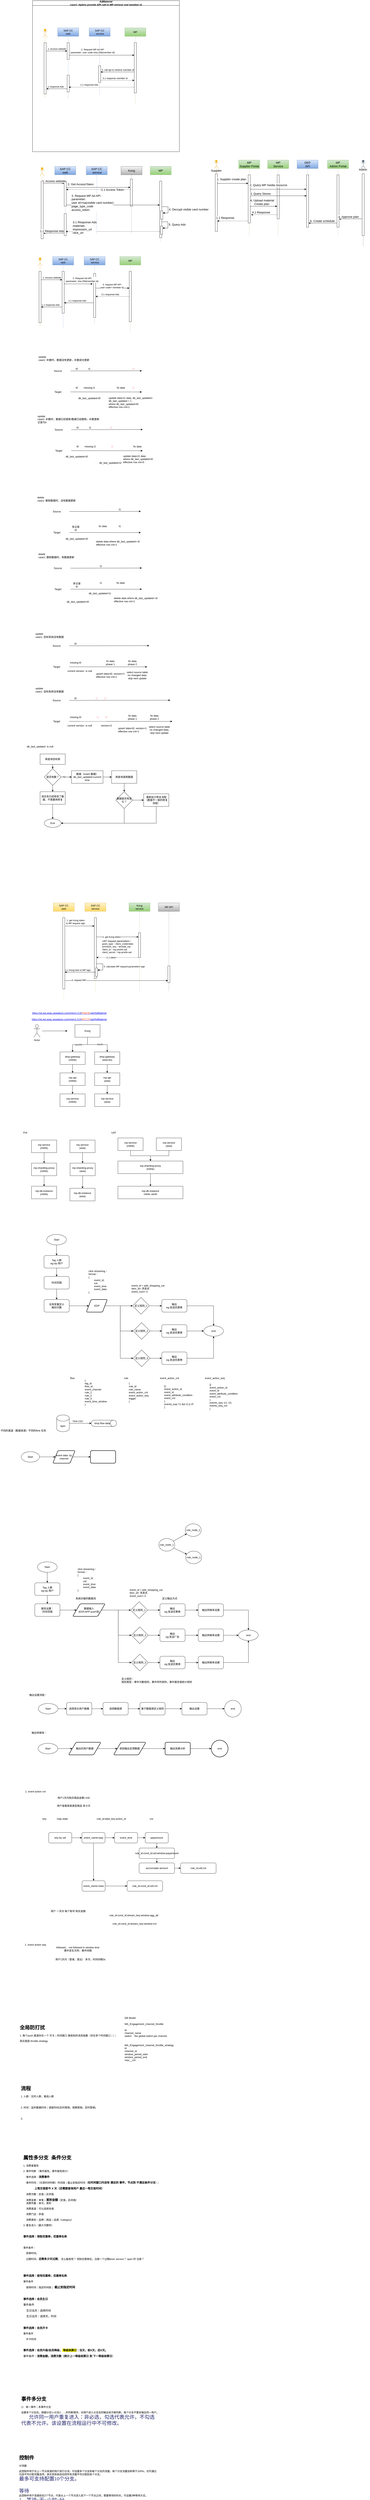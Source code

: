 <mxfile version="23.1.5" type="github">
  <diagram name="第 1 页" id="G-2zZHItxkKgOJlrZNLq">
    <mxGraphModel dx="1853" dy="697" grid="1" gridSize="10" guides="1" tooltips="1" connect="1" arrows="1" fold="1" page="1" pageScale="1" pageWidth="827" pageHeight="1169" math="0" shadow="0">
      <root>
        <mxCell id="0" />
        <mxCell id="1" parent="0" />
        <mxCell id="I3zQtQhrUOl1BdD81FP5-1" value="AdMaterial&lt;br&gt;case1: Hybris provide API call to MP retrieve real member id" style="swimlane;whiteSpace=wrap;html=1;" parent="1" vertex="1">
          <mxGeometry x="64" y="150" width="700" height="720" as="geometry" />
        </mxCell>
        <mxCell id="I3zQtQhrUOl1BdD81FP5-5" value="" style="shape=umlLifeline;perimeter=lifelinePerimeter;whiteSpace=wrap;html=1;container=1;dropTarget=0;collapsible=0;recursiveResize=0;outlineConnect=0;portConstraint=eastwest;newEdgeStyle={&quot;curved&quot;:0,&quot;rounded&quot;:0};participant=umlActor;fillColor=#ffcd28;gradientColor=#ffa500;strokeColor=#d79b00;" parent="I3zQtQhrUOl1BdD81FP5-1" vertex="1">
          <mxGeometry x="50" y="135" width="20" height="325" as="geometry" />
        </mxCell>
        <mxCell id="I3zQtQhrUOl1BdD81FP5-10" value="" style="html=1;points=[[0,0,0,0,5],[0,1,0,0,-5],[1,0,0,0,5],[1,1,0,0,-5]];perimeter=orthogonalPerimeter;outlineConnect=0;targetShapes=umlLifeline;portConstraint=eastwest;newEdgeStyle={&quot;curved&quot;:0,&quot;rounded&quot;:0};" parent="I3zQtQhrUOl1BdD81FP5-5" vertex="1">
          <mxGeometry x="5" y="65" width="10" height="245" as="geometry" />
        </mxCell>
        <mxCell id="I3zQtQhrUOl1BdD81FP5-6" value="SAP CC &lt;br&gt;web" style="shape=umlLifeline;perimeter=lifelinePerimeter;whiteSpace=wrap;html=1;container=1;dropTarget=0;collapsible=0;recursiveResize=0;outlineConnect=0;portConstraint=eastwest;newEdgeStyle={&quot;curved&quot;:0,&quot;rounded&quot;:0};fillColor=#dae8fc;gradientColor=#7ea6e0;strokeColor=#6c8ebf;" parent="I3zQtQhrUOl1BdD81FP5-1" vertex="1">
          <mxGeometry x="120" y="130" width="100" height="340" as="geometry" />
        </mxCell>
        <mxCell id="I3zQtQhrUOl1BdD81FP5-11" value="" style="html=1;points=[[0,0,0,0,5],[0,1,0,0,-5],[1,0,0,0,5],[1,1,0,0,-5]];perimeter=orthogonalPerimeter;outlineConnect=0;targetShapes=umlLifeline;portConstraint=eastwest;newEdgeStyle={&quot;curved&quot;:0,&quot;rounded&quot;:0};" parent="I3zQtQhrUOl1BdD81FP5-6" vertex="1">
          <mxGeometry x="45" y="70" width="10" height="80" as="geometry" />
        </mxCell>
        <mxCell id="I3zQtQhrUOl1BdD81FP5-20" value="" style="html=1;points=[[0,0,0,0,5],[0,1,0,0,-5],[1,0,0,0,5],[1,1,0,0,-5]];perimeter=orthogonalPerimeter;outlineConnect=0;targetShapes=umlLifeline;portConstraint=eastwest;newEdgeStyle={&quot;curved&quot;:0,&quot;rounded&quot;:0};" parent="I3zQtQhrUOl1BdD81FP5-6" vertex="1">
          <mxGeometry x="45" y="225" width="10" height="80" as="geometry" />
        </mxCell>
        <mxCell id="I3zQtQhrUOl1BdD81FP5-7" value="SAP CC&lt;br&gt;&amp;nbsp;service" style="shape=umlLifeline;perimeter=lifelinePerimeter;whiteSpace=wrap;html=1;container=1;dropTarget=0;collapsible=0;recursiveResize=0;outlineConnect=0;portConstraint=eastwest;newEdgeStyle={&quot;curved&quot;:0,&quot;rounded&quot;:0};fillColor=#dae8fc;gradientColor=#7ea6e0;strokeColor=#6c8ebf;" parent="I3zQtQhrUOl1BdD81FP5-1" vertex="1">
          <mxGeometry x="270" y="130" width="100" height="320" as="geometry" />
        </mxCell>
        <mxCell id="qL96kvH27QZqeTF7MHz0-6" value="" style="html=1;points=[[0,0,0,0,5],[0,1,0,0,-5],[1,0,0,0,5],[1,1,0,0,-5]];perimeter=orthogonalPerimeter;outlineConnect=0;targetShapes=umlLifeline;portConstraint=eastwest;newEdgeStyle={&quot;curved&quot;:0,&quot;rounded&quot;:0};" parent="I3zQtQhrUOl1BdD81FP5-7" vertex="1">
          <mxGeometry x="45" y="180" width="10" height="80" as="geometry" />
        </mxCell>
        <mxCell id="I3zQtQhrUOl1BdD81FP5-9" value="MP" style="shape=umlLifeline;perimeter=lifelinePerimeter;whiteSpace=wrap;html=1;container=1;dropTarget=0;collapsible=0;recursiveResize=0;outlineConnect=0;portConstraint=eastwest;newEdgeStyle={&quot;curved&quot;:0,&quot;rounded&quot;:0};fillColor=#d5e8d4;gradientColor=#97d077;strokeColor=#82b366;" parent="I3zQtQhrUOl1BdD81FP5-1" vertex="1">
          <mxGeometry x="440" y="130" width="100" height="360" as="geometry" />
        </mxCell>
        <mxCell id="I3zQtQhrUOl1BdD81FP5-23" value="" style="html=1;points=[[0,0,0,0,5],[0,1,0,0,-5],[1,0,0,0,5],[1,1,0,0,-5]];perimeter=orthogonalPerimeter;outlineConnect=0;targetShapes=umlLifeline;portConstraint=eastwest;newEdgeStyle={&quot;curved&quot;:0,&quot;rounded&quot;:0};" parent="I3zQtQhrUOl1BdD81FP5-9" vertex="1">
          <mxGeometry x="45" y="70" width="10" height="240" as="geometry" />
        </mxCell>
        <mxCell id="qL96kvH27QZqeTF7MHz0-2" style="edgeStyle=orthogonalEdgeStyle;rounded=0;orthogonalLoop=1;jettySize=auto;html=1;curved=0;" parent="I3zQtQhrUOl1BdD81FP5-1" edge="1">
          <mxGeometry relative="1" as="geometry">
            <mxPoint x="175" y="260" as="sourcePoint" />
            <mxPoint x="485" y="260" as="targetPoint" />
          </mxGeometry>
        </mxCell>
        <mxCell id="qL96kvH27QZqeTF7MHz0-3" value="2. Request MP Ad API&lt;br&gt;parameter: user code=sha-256(member id)" style="edgeLabel;html=1;align=center;verticalAlign=middle;resizable=0;points=[];" parent="qL96kvH27QZqeTF7MHz0-2" vertex="1" connectable="0">
          <mxGeometry x="-0.541" y="-2" relative="1" as="geometry">
            <mxPoint x="40" y="-22" as="offset" />
          </mxGeometry>
        </mxCell>
        <mxCell id="qL96kvH27QZqeTF7MHz0-10" style="edgeStyle=orthogonalEdgeStyle;rounded=0;orthogonalLoop=1;jettySize=auto;html=1;curved=0;dashed=1;" parent="I3zQtQhrUOl1BdD81FP5-1" target="I3zQtQhrUOl1BdD81FP5-23" edge="1">
          <mxGeometry relative="1" as="geometry">
            <mxPoint x="326" y="380" as="sourcePoint" />
            <mxPoint x="476" y="380" as="targetPoint" />
            <Array as="points">
              <mxPoint x="416" y="380" />
              <mxPoint x="416" y="380" />
            </Array>
          </mxGeometry>
        </mxCell>
        <mxCell id="qL96kvH27QZqeTF7MHz0-11" value="3.1 response member id" style="edgeLabel;html=1;align=center;verticalAlign=middle;resizable=0;points=[];" parent="qL96kvH27QZqeTF7MHz0-10" vertex="1" connectable="0">
          <mxGeometry x="-0.541" y="-2" relative="1" as="geometry">
            <mxPoint x="30" y="-12" as="offset" />
          </mxGeometry>
        </mxCell>
        <mxCell id="qL96kvH27QZqeTF7MHz0-13" style="edgeStyle=orthogonalEdgeStyle;rounded=0;orthogonalLoop=1;jettySize=auto;html=1;curved=0;" parent="I3zQtQhrUOl1BdD81FP5-1" source="I3zQtQhrUOl1BdD81FP5-10" target="I3zQtQhrUOl1BdD81FP5-11" edge="1">
          <mxGeometry relative="1" as="geometry">
            <Array as="points">
              <mxPoint x="96" y="240" />
              <mxPoint x="96" y="240" />
            </Array>
          </mxGeometry>
        </mxCell>
        <mxCell id="qL96kvH27QZqeTF7MHz0-14" value="1. Access website" style="edgeLabel;html=1;align=center;verticalAlign=middle;resizable=0;points=[];" parent="qL96kvH27QZqeTF7MHz0-13" vertex="1" connectable="0">
          <mxGeometry x="-0.643" y="1" relative="1" as="geometry">
            <mxPoint x="33" y="-9" as="offset" />
          </mxGeometry>
        </mxCell>
        <mxCell id="qL96kvH27QZqeTF7MHz0-16" style="edgeStyle=orthogonalEdgeStyle;rounded=0;orthogonalLoop=1;jettySize=auto;html=1;curved=0;" parent="I3zQtQhrUOl1BdD81FP5-1" source="I3zQtQhrUOl1BdD81FP5-23" target="qL96kvH27QZqeTF7MHz0-6" edge="1">
          <mxGeometry relative="1" as="geometry">
            <Array as="points">
              <mxPoint x="406" y="340" />
              <mxPoint x="406" y="340" />
            </Array>
          </mxGeometry>
        </mxCell>
        <mxCell id="qL96kvH27QZqeTF7MHz0-17" value="3. call api to retrieve member id" style="edgeLabel;html=1;align=center;verticalAlign=middle;resizable=0;points=[];" parent="qL96kvH27QZqeTF7MHz0-16" vertex="1" connectable="0">
          <mxGeometry x="0.381" relative="1" as="geometry">
            <mxPoint x="31" y="-10" as="offset" />
          </mxGeometry>
        </mxCell>
        <mxCell id="qL96kvH27QZqeTF7MHz0-18" style="edgeStyle=orthogonalEdgeStyle;rounded=0;orthogonalLoop=1;jettySize=auto;html=1;curved=0;entryX=0.817;entryY=0.718;entryDx=0;entryDy=0;entryPerimeter=0;dashed=1;" parent="I3zQtQhrUOl1BdD81FP5-1" source="I3zQtQhrUOl1BdD81FP5-23" target="I3zQtQhrUOl1BdD81FP5-20" edge="1">
          <mxGeometry relative="1" as="geometry">
            <Array as="points">
              <mxPoint x="330" y="412" />
            </Array>
          </mxGeometry>
        </mxCell>
        <mxCell id="qL96kvH27QZqeTF7MHz0-19" value="2.1 response Ads" style="edgeLabel;html=1;align=center;verticalAlign=middle;resizable=0;points=[];" parent="qL96kvH27QZqeTF7MHz0-18" vertex="1" connectable="0">
          <mxGeometry x="0.363" y="1" relative="1" as="geometry">
            <mxPoint x="-3" y="-13" as="offset" />
          </mxGeometry>
        </mxCell>
        <mxCell id="qL96kvH27QZqeTF7MHz0-21" style="edgeStyle=orthogonalEdgeStyle;rounded=0;orthogonalLoop=1;jettySize=auto;html=1;curved=0;" parent="I3zQtQhrUOl1BdD81FP5-1" source="I3zQtQhrUOl1BdD81FP5-20" edge="1">
          <mxGeometry relative="1" as="geometry">
            <mxPoint x="66" y="420" as="targetPoint" />
            <Array as="points">
              <mxPoint x="146" y="420" />
              <mxPoint x="146" y="420" />
            </Array>
          </mxGeometry>
        </mxCell>
        <mxCell id="qL96kvH27QZqeTF7MHz0-22" value="1.1 response Ads" style="edgeLabel;html=1;align=center;verticalAlign=middle;resizable=0;points=[];" parent="qL96kvH27QZqeTF7MHz0-21" vertex="1" connectable="0">
          <mxGeometry x="0.353" relative="1" as="geometry">
            <mxPoint x="8" y="-10" as="offset" />
          </mxGeometry>
        </mxCell>
        <mxCell id="qL96kvH27QZqeTF7MHz0-23" value="" style="shape=umlLifeline;perimeter=lifelinePerimeter;whiteSpace=wrap;html=1;container=1;dropTarget=0;collapsible=0;recursiveResize=0;outlineConnect=0;portConstraint=eastwest;newEdgeStyle={&quot;curved&quot;:0,&quot;rounded&quot;:0};participant=umlActor;fillColor=#ffcd28;gradientColor=#ffa500;strokeColor=#d79b00;" parent="1" vertex="1">
          <mxGeometry x="100" y="945" width="20" height="340" as="geometry" />
        </mxCell>
        <mxCell id="qL96kvH27QZqeTF7MHz0-24" value="" style="html=1;points=[[0,0,0,0,5],[0,1,0,0,-5],[1,0,0,0,5],[1,1,0,0,-5]];perimeter=orthogonalPerimeter;outlineConnect=0;targetShapes=umlLifeline;portConstraint=eastwest;newEdgeStyle={&quot;curved&quot;:0,&quot;rounded&quot;:0};" parent="qL96kvH27QZqeTF7MHz0-23" vertex="1">
          <mxGeometry x="5" y="65" width="10" height="275" as="geometry" />
        </mxCell>
        <mxCell id="qL96kvH27QZqeTF7MHz0-25" value="SAP CC &lt;br style=&quot;font-size: 14px;&quot;&gt;web" style="shape=umlLifeline;perimeter=lifelinePerimeter;whiteSpace=wrap;html=1;container=1;dropTarget=0;collapsible=0;recursiveResize=0;outlineConnect=0;portConstraint=eastwest;newEdgeStyle={&quot;curved&quot;:0,&quot;rounded&quot;:0};fillColor=#dae8fc;gradientColor=#7ea6e0;strokeColor=#6c8ebf;fontSize=14;" parent="1" vertex="1">
          <mxGeometry x="170" y="940" width="100" height="340" as="geometry" />
        </mxCell>
        <mxCell id="qL96kvH27QZqeTF7MHz0-26" value="" style="html=1;points=[[0,0,0,0,5],[0,1,0,0,-5],[1,0,0,0,5],[1,1,0,0,-5]];perimeter=orthogonalPerimeter;outlineConnect=0;targetShapes=umlLifeline;portConstraint=eastwest;newEdgeStyle={&quot;curved&quot;:0,&quot;rounded&quot;:0};fontSize=14;" parent="qL96kvH27QZqeTF7MHz0-25" vertex="1">
          <mxGeometry x="45" y="70" width="10" height="120" as="geometry" />
        </mxCell>
        <mxCell id="qL96kvH27QZqeTF7MHz0-27" value="" style="html=1;points=[[0,0,0,0,5],[0,1,0,0,-5],[1,0,0,0,5],[1,1,0,0,-5]];perimeter=orthogonalPerimeter;outlineConnect=0;targetShapes=umlLifeline;portConstraint=eastwest;newEdgeStyle={&quot;curved&quot;:0,&quot;rounded&quot;:0};fontSize=14;" parent="qL96kvH27QZqeTF7MHz0-25" vertex="1">
          <mxGeometry x="45" y="225" width="10" height="105" as="geometry" />
        </mxCell>
        <mxCell id="qL96kvH27QZqeTF7MHz0-28" value="SAP CC&lt;br style=&quot;font-size: 14px;&quot;&gt;&amp;nbsp;service" style="shape=umlLifeline;perimeter=lifelinePerimeter;whiteSpace=wrap;html=1;container=1;dropTarget=0;collapsible=0;recursiveResize=0;outlineConnect=0;portConstraint=eastwest;newEdgeStyle={&quot;curved&quot;:0,&quot;rounded&quot;:0};fillColor=#dae8fc;gradientColor=#7ea6e0;strokeColor=#6c8ebf;fontSize=14;" parent="1" vertex="1">
          <mxGeometry x="320" y="940" width="100" height="320" as="geometry" />
        </mxCell>
        <mxCell id="qL96kvH27QZqeTF7MHz0-30" value="MP" style="shape=umlLifeline;perimeter=lifelinePerimeter;whiteSpace=wrap;html=1;container=1;dropTarget=0;collapsible=0;recursiveResize=0;outlineConnect=0;portConstraint=eastwest;newEdgeStyle={&quot;curved&quot;:0,&quot;rounded&quot;:0};fillColor=#d5e8d4;gradientColor=#97d077;strokeColor=#82b366;fontSize=14;" parent="1" vertex="1">
          <mxGeometry x="625" y="940" width="100" height="360" as="geometry" />
        </mxCell>
        <mxCell id="qL96kvH27QZqeTF7MHz0-31" value="" style="html=1;points=[[0,0,0,0,5],[0,1,0,0,-5],[1,0,0,0,5],[1,1,0,0,-5]];perimeter=orthogonalPerimeter;outlineConnect=0;targetShapes=umlLifeline;portConstraint=eastwest;newEdgeStyle={&quot;curved&quot;:0,&quot;rounded&quot;:0};fontSize=14;" parent="qL96kvH27QZqeTF7MHz0-30" vertex="1">
          <mxGeometry x="45" y="70" width="10" height="270" as="geometry" />
        </mxCell>
        <mxCell id="qL96kvH27QZqeTF7MHz0-47" value="" style="html=1;points=[[0,0,0,0,5],[0,1,0,0,-5],[1,0,0,0,5],[1,1,0,0,-5]];perimeter=orthogonalPerimeter;outlineConnect=0;targetShapes=umlLifeline;portConstraint=eastwest;newEdgeStyle={&quot;curved&quot;:0,&quot;rounded&quot;:0};fontSize=14;" parent="qL96kvH27QZqeTF7MHz0-30" vertex="1">
          <mxGeometry x="50" y="212" width="10" height="40" as="geometry" />
        </mxCell>
        <mxCell id="qL96kvH27QZqeTF7MHz0-48" value="4. Decrypt visible card number" style="html=1;align=left;spacingLeft=2;endArrow=block;rounded=0;edgeStyle=orthogonalEdgeStyle;curved=0;rounded=0;fontSize=14;" parent="qL96kvH27QZqeTF7MHz0-30" target="qL96kvH27QZqeTF7MHz0-47" edge="1">
          <mxGeometry x="0.005" relative="1" as="geometry">
            <mxPoint x="55" y="192" as="sourcePoint" />
            <Array as="points">
              <mxPoint x="85" y="222" />
            </Array>
            <mxPoint as="offset" />
          </mxGeometry>
        </mxCell>
        <mxCell id="cBHn0B8DLmqlCwvrAl54-79" value="" style="html=1;points=[[0,0,0,0,5],[0,1,0,0,-5],[1,0,0,0,5],[1,1,0,0,-5]];perimeter=orthogonalPerimeter;outlineConnect=0;targetShapes=umlLifeline;portConstraint=eastwest;newEdgeStyle={&quot;curved&quot;:0,&quot;rounded&quot;:0};fontSize=14;" vertex="1" parent="qL96kvH27QZqeTF7MHz0-30">
          <mxGeometry x="49" y="284" width="10" height="40" as="geometry" />
        </mxCell>
        <mxCell id="cBHn0B8DLmqlCwvrAl54-80" value="5. Query Ads" style="html=1;align=left;spacingLeft=2;endArrow=block;rounded=0;edgeStyle=orthogonalEdgeStyle;curved=0;rounded=0;fontSize=14;" edge="1" target="cBHn0B8DLmqlCwvrAl54-79" parent="qL96kvH27QZqeTF7MHz0-30">
          <mxGeometry x="0.012" relative="1" as="geometry">
            <mxPoint x="54" y="264" as="sourcePoint" />
            <Array as="points">
              <mxPoint x="84" y="294" />
            </Array>
            <mxPoint as="offset" />
          </mxGeometry>
        </mxCell>
        <mxCell id="qL96kvH27QZqeTF7MHz0-36" style="edgeStyle=orthogonalEdgeStyle;rounded=0;orthogonalLoop=1;jettySize=auto;html=1;curved=0;fontSize=14;" parent="1" source="qL96kvH27QZqeTF7MHz0-24" target="qL96kvH27QZqeTF7MHz0-26" edge="1">
          <mxGeometry relative="1" as="geometry">
            <Array as="points">
              <mxPoint x="150" y="1020" />
              <mxPoint x="150" y="1020" />
            </Array>
          </mxGeometry>
        </mxCell>
        <mxCell id="qL96kvH27QZqeTF7MHz0-37" value="1. Access website" style="edgeLabel;html=1;align=center;verticalAlign=middle;resizable=0;points=[];fontSize=14;" parent="qL96kvH27QZqeTF7MHz0-36" vertex="1" connectable="0">
          <mxGeometry x="-0.643" y="1" relative="1" as="geometry">
            <mxPoint x="33" y="-9" as="offset" />
          </mxGeometry>
        </mxCell>
        <mxCell id="qL96kvH27QZqeTF7MHz0-40" style="edgeStyle=orthogonalEdgeStyle;rounded=0;orthogonalLoop=1;jettySize=auto;html=1;curved=0;entryX=0.817;entryY=0.718;entryDx=0;entryDy=0;entryPerimeter=0;dashed=1;fontSize=14;" parent="1" source="qL96kvH27QZqeTF7MHz0-31" edge="1">
          <mxGeometry relative="1" as="geometry">
            <Array as="points">
              <mxPoint x="570" y="1250" />
              <mxPoint x="570" y="1250" />
            </Array>
            <mxPoint x="535" y="1250.4" as="sourcePoint" />
            <mxPoint x="223.17" y="1250.44" as="targetPoint" />
          </mxGeometry>
        </mxCell>
        <mxCell id="qL96kvH27QZqeTF7MHz0-41" value="3.1 Response Ads&lt;br&gt;&lt;div style=&quot;text-align: left;&quot;&gt;materials&lt;br&gt;impression_url&lt;/div&gt;&lt;div style=&quot;text-align: left;&quot;&gt;click_url&lt;/div&gt;" style="edgeLabel;html=1;align=center;verticalAlign=middle;resizable=0;points=[];fontSize=14;" parent="qL96kvH27QZqeTF7MHz0-40" vertex="1" connectable="0">
          <mxGeometry x="0.363" y="1" relative="1" as="geometry">
            <mxPoint x="-54" y="-21" as="offset" />
          </mxGeometry>
        </mxCell>
        <mxCell id="qL96kvH27QZqeTF7MHz0-42" style="edgeStyle=orthogonalEdgeStyle;rounded=0;orthogonalLoop=1;jettySize=auto;html=1;curved=0;fontSize=14;" parent="1" edge="1">
          <mxGeometry relative="1" as="geometry">
            <mxPoint x="116" y="1258" as="targetPoint" />
            <Array as="points">
              <mxPoint x="196" y="1258" />
              <mxPoint x="196" y="1258" />
            </Array>
            <mxPoint x="215" y="1258" as="sourcePoint" />
          </mxGeometry>
        </mxCell>
        <mxCell id="qL96kvH27QZqeTF7MHz0-43" value="1.1 Response Ads" style="edgeLabel;html=1;align=center;verticalAlign=middle;resizable=0;points=[];fontSize=14;" parent="qL96kvH27QZqeTF7MHz0-42" vertex="1" connectable="0">
          <mxGeometry x="0.353" relative="1" as="geometry">
            <mxPoint x="8" y="-10" as="offset" />
          </mxGeometry>
        </mxCell>
        <mxCell id="qL96kvH27QZqeTF7MHz0-49" value="" style="shape=umlLifeline;perimeter=lifelinePerimeter;whiteSpace=wrap;html=1;container=1;dropTarget=0;collapsible=0;recursiveResize=0;outlineConnect=0;portConstraint=eastwest;newEdgeStyle={&quot;curved&quot;:0,&quot;rounded&quot;:0};participant=umlActor;fillColor=#ffcd28;gradientColor=#ffa500;strokeColor=#d79b00;" parent="1" vertex="1">
          <mxGeometry x="90" y="1375" width="20" height="325" as="geometry" />
        </mxCell>
        <mxCell id="qL96kvH27QZqeTF7MHz0-50" value="" style="html=1;points=[[0,0,0,0,5],[0,1,0,0,-5],[1,0,0,0,5],[1,1,0,0,-5]];perimeter=orthogonalPerimeter;outlineConnect=0;targetShapes=umlLifeline;portConstraint=eastwest;newEdgeStyle={&quot;curved&quot;:0,&quot;rounded&quot;:0};" parent="qL96kvH27QZqeTF7MHz0-49" vertex="1">
          <mxGeometry x="5" y="65" width="10" height="245" as="geometry" />
        </mxCell>
        <mxCell id="qL96kvH27QZqeTF7MHz0-51" value="SAP CC &lt;br&gt;web" style="shape=umlLifeline;perimeter=lifelinePerimeter;whiteSpace=wrap;html=1;container=1;dropTarget=0;collapsible=0;recursiveResize=0;outlineConnect=0;portConstraint=eastwest;newEdgeStyle={&quot;curved&quot;:0,&quot;rounded&quot;:0};fillColor=#dae8fc;gradientColor=#7ea6e0;strokeColor=#6c8ebf;" parent="1" vertex="1">
          <mxGeometry x="160" y="1370" width="100" height="340" as="geometry" />
        </mxCell>
        <mxCell id="qL96kvH27QZqeTF7MHz0-52" value="" style="html=1;points=[[0,0,0,0,5],[0,1,0,0,-5],[1,0,0,0,5],[1,1,0,0,-5]];perimeter=orthogonalPerimeter;outlineConnect=0;targetShapes=umlLifeline;portConstraint=eastwest;newEdgeStyle={&quot;curved&quot;:0,&quot;rounded&quot;:0};" parent="qL96kvH27QZqeTF7MHz0-51" vertex="1">
          <mxGeometry x="45" y="70" width="10" height="200" as="geometry" />
        </mxCell>
        <mxCell id="qL96kvH27QZqeTF7MHz0-54" value="SAP CC&lt;br&gt;&amp;nbsp;service" style="shape=umlLifeline;perimeter=lifelinePerimeter;whiteSpace=wrap;html=1;container=1;dropTarget=0;collapsible=0;recursiveResize=0;outlineConnect=0;portConstraint=eastwest;newEdgeStyle={&quot;curved&quot;:0,&quot;rounded&quot;:0};fillColor=#dae8fc;gradientColor=#7ea6e0;strokeColor=#6c8ebf;" parent="1" vertex="1">
          <mxGeometry x="310" y="1370" width="100" height="320" as="geometry" />
        </mxCell>
        <mxCell id="qL96kvH27QZqeTF7MHz0-67" value="" style="html=1;points=[[0,0,0,0,5],[0,1,0,0,-5],[1,0,0,0,5],[1,1,0,0,-5]];perimeter=orthogonalPerimeter;outlineConnect=0;targetShapes=umlLifeline;portConstraint=eastwest;newEdgeStyle={&quot;curved&quot;:0,&quot;rounded&quot;:0};" parent="qL96kvH27QZqeTF7MHz0-54" vertex="1">
          <mxGeometry x="45" y="80" width="10" height="210" as="geometry" />
        </mxCell>
        <mxCell id="qL96kvH27QZqeTF7MHz0-55" value="MP" style="shape=umlLifeline;perimeter=lifelinePerimeter;whiteSpace=wrap;html=1;container=1;dropTarget=0;collapsible=0;recursiveResize=0;outlineConnect=0;portConstraint=eastwest;newEdgeStyle={&quot;curved&quot;:0,&quot;rounded&quot;:0};fillColor=#d5e8d4;gradientColor=#97d077;strokeColor=#82b366;" parent="1" vertex="1">
          <mxGeometry x="480" y="1370" width="100" height="360" as="geometry" />
        </mxCell>
        <mxCell id="qL96kvH27QZqeTF7MHz0-56" value="" style="html=1;points=[[0,0,0,0,5],[0,1,0,0,-5],[1,0,0,0,5],[1,1,0,0,-5]];perimeter=orthogonalPerimeter;outlineConnect=0;targetShapes=umlLifeline;portConstraint=eastwest;newEdgeStyle={&quot;curved&quot;:0,&quot;rounded&quot;:0};" parent="qL96kvH27QZqeTF7MHz0-55" vertex="1">
          <mxGeometry x="45" y="70" width="10" height="240" as="geometry" />
        </mxCell>
        <mxCell id="qL96kvH27QZqeTF7MHz0-59" style="edgeStyle=orthogonalEdgeStyle;rounded=0;orthogonalLoop=1;jettySize=auto;html=1;curved=0;" parent="1" edge="1">
          <mxGeometry relative="1" as="geometry">
            <mxPoint x="215" y="1500" as="sourcePoint" />
            <mxPoint x="350" y="1500" as="targetPoint" />
          </mxGeometry>
        </mxCell>
        <mxCell id="qL96kvH27QZqeTF7MHz0-60" value="2. Request Ad API&lt;br&gt;parameter: sha-256(member id)" style="edgeLabel;html=1;align=center;verticalAlign=middle;resizable=0;points=[];" parent="qL96kvH27QZqeTF7MHz0-59" vertex="1" connectable="0">
          <mxGeometry x="-0.541" y="-2" relative="1" as="geometry">
            <mxPoint x="54" y="-22" as="offset" />
          </mxGeometry>
        </mxCell>
        <mxCell id="qL96kvH27QZqeTF7MHz0-61" style="edgeStyle=orthogonalEdgeStyle;rounded=0;orthogonalLoop=1;jettySize=auto;html=1;curved=0;" parent="1" source="qL96kvH27QZqeTF7MHz0-50" target="qL96kvH27QZqeTF7MHz0-52" edge="1">
          <mxGeometry relative="1" as="geometry">
            <Array as="points">
              <mxPoint x="136" y="1480" />
              <mxPoint x="136" y="1480" />
            </Array>
          </mxGeometry>
        </mxCell>
        <mxCell id="qL96kvH27QZqeTF7MHz0-62" value="1. Access website" style="edgeLabel;html=1;align=center;verticalAlign=middle;resizable=0;points=[];" parent="qL96kvH27QZqeTF7MHz0-61" vertex="1" connectable="0">
          <mxGeometry x="-0.643" y="1" relative="1" as="geometry">
            <mxPoint x="33" y="-9" as="offset" />
          </mxGeometry>
        </mxCell>
        <mxCell id="qL96kvH27QZqeTF7MHz0-68" style="edgeStyle=orthogonalEdgeStyle;rounded=0;orthogonalLoop=1;jettySize=auto;html=1;curved=0;" parent="1" source="qL96kvH27QZqeTF7MHz0-67" target="qL96kvH27QZqeTF7MHz0-56" edge="1">
          <mxGeometry relative="1" as="geometry">
            <Array as="points">
              <mxPoint x="490" y="1520" />
              <mxPoint x="490" y="1520" />
            </Array>
          </mxGeometry>
        </mxCell>
        <mxCell id="qL96kvH27QZqeTF7MHz0-69" value="3. request MP API&lt;br&gt;user code= member id" style="edgeLabel;html=1;align=center;verticalAlign=middle;resizable=0;points=[];" parent="qL96kvH27QZqeTF7MHz0-68" vertex="1" connectable="0">
          <mxGeometry x="-0.046" y="1" relative="1" as="geometry">
            <mxPoint y="-9" as="offset" />
          </mxGeometry>
        </mxCell>
        <mxCell id="qL96kvH27QZqeTF7MHz0-70" style="edgeStyle=orthogonalEdgeStyle;rounded=0;orthogonalLoop=1;jettySize=auto;html=1;curved=0;dashed=1;" parent="1" source="qL96kvH27QZqeTF7MHz0-56" target="qL96kvH27QZqeTF7MHz0-67" edge="1">
          <mxGeometry relative="1" as="geometry">
            <Array as="points">
              <mxPoint x="410" y="1560" />
              <mxPoint x="410" y="1560" />
            </Array>
          </mxGeometry>
        </mxCell>
        <mxCell id="qL96kvH27QZqeTF7MHz0-71" value="3.1 response Ads" style="edgeLabel;html=1;align=center;verticalAlign=middle;resizable=0;points=[];" parent="qL96kvH27QZqeTF7MHz0-70" vertex="1" connectable="0">
          <mxGeometry x="0.339" y="-2" relative="1" as="geometry">
            <mxPoint x="16" y="-8" as="offset" />
          </mxGeometry>
        </mxCell>
        <mxCell id="qL96kvH27QZqeTF7MHz0-72" style="edgeStyle=orthogonalEdgeStyle;rounded=0;orthogonalLoop=1;jettySize=auto;html=1;curved=0;" parent="1" source="qL96kvH27QZqeTF7MHz0-67" target="qL96kvH27QZqeTF7MHz0-52" edge="1">
          <mxGeometry relative="1" as="geometry">
            <Array as="points">
              <mxPoint x="320" y="1590" />
              <mxPoint x="320" y="1590" />
            </Array>
          </mxGeometry>
        </mxCell>
        <mxCell id="qL96kvH27QZqeTF7MHz0-73" value="2.1 response Ads" style="edgeLabel;html=1;align=center;verticalAlign=middle;resizable=0;points=[];" parent="qL96kvH27QZqeTF7MHz0-72" vertex="1" connectable="0">
          <mxGeometry x="0.112" y="1" relative="1" as="geometry">
            <mxPoint y="-11" as="offset" />
          </mxGeometry>
        </mxCell>
        <mxCell id="qL96kvH27QZqeTF7MHz0-74" style="edgeStyle=orthogonalEdgeStyle;rounded=0;orthogonalLoop=1;jettySize=auto;html=1;curved=0;" parent="1" source="qL96kvH27QZqeTF7MHz0-52" target="qL96kvH27QZqeTF7MHz0-50" edge="1">
          <mxGeometry relative="1" as="geometry">
            <Array as="points">
              <mxPoint x="180" y="1610" />
              <mxPoint x="180" y="1610" />
            </Array>
          </mxGeometry>
        </mxCell>
        <mxCell id="qL96kvH27QZqeTF7MHz0-75" value="1.1 response Ads" style="edgeLabel;html=1;align=center;verticalAlign=middle;resizable=0;points=[];" parent="qL96kvH27QZqeTF7MHz0-74" vertex="1" connectable="0">
          <mxGeometry x="0.329" y="2" relative="1" as="geometry">
            <mxPoint x="11" y="-12" as="offset" />
          </mxGeometry>
        </mxCell>
        <mxCell id="qL96kvH27QZqeTF7MHz0-78" value="" style="endArrow=classic;html=1;rounded=0;" parent="1" edge="1">
          <mxGeometry width="50" height="50" relative="1" as="geometry">
            <mxPoint x="245" y="1914.66" as="sourcePoint" />
            <mxPoint x="585" y="1914" as="targetPoint" />
          </mxGeometry>
        </mxCell>
        <mxCell id="qL96kvH27QZqeTF7MHz0-79" value="Source" style="text;html=1;align=center;verticalAlign=middle;whiteSpace=wrap;rounded=0;" parent="1" vertex="1">
          <mxGeometry x="155" y="1900" width="60" height="30" as="geometry" />
        </mxCell>
        <mxCell id="qL96kvH27QZqeTF7MHz0-80" value="" style="endArrow=classic;html=1;rounded=0;" parent="1" edge="1">
          <mxGeometry width="50" height="50" relative="1" as="geometry">
            <mxPoint x="245" y="2014.66" as="sourcePoint" />
            <mxPoint x="585" y="2015" as="targetPoint" />
          </mxGeometry>
        </mxCell>
        <mxCell id="qL96kvH27QZqeTF7MHz0-81" value="Target" style="text;html=1;align=center;verticalAlign=middle;whiteSpace=wrap;rounded=0;" parent="1" vertex="1">
          <mxGeometry x="155" y="2000" width="60" height="30" as="geometry" />
        </mxCell>
        <mxCell id="qL96kvH27QZqeTF7MHz0-82" value="t0" style="text;html=1;align=center;verticalAlign=middle;whiteSpace=wrap;rounded=0;" parent="1" vertex="1">
          <mxGeometry x="245" y="1890" width="60" height="30" as="geometry" />
        </mxCell>
        <mxCell id="qL96kvH27QZqeTF7MHz0-83" value="t0" style="text;html=1;align=center;verticalAlign=middle;whiteSpace=wrap;rounded=0;" parent="1" vertex="1">
          <mxGeometry x="245" y="1980" width="60" height="30" as="geometry" />
        </mxCell>
        <mxCell id="qL96kvH27QZqeTF7MHz0-85" value="t1" style="text;html=1;align=center;verticalAlign=middle;whiteSpace=wrap;rounded=0;" parent="1" vertex="1">
          <mxGeometry x="305" y="1890" width="60" height="30" as="geometry" />
        </mxCell>
        <mxCell id="qL96kvH27QZqeTF7MHz0-86" value="t2" style="text;html=1;align=center;verticalAlign=middle;whiteSpace=wrap;rounded=0;fontColor=#FF9999;" parent="1" vertex="1">
          <mxGeometry x="515" y="1890" width="60" height="30" as="geometry" />
        </mxCell>
        <mxCell id="qL96kvH27QZqeTF7MHz0-87" value="missing t1" style="text;html=1;align=center;verticalAlign=middle;whiteSpace=wrap;rounded=0;" parent="1" vertex="1">
          <mxGeometry x="305" y="1980" width="60" height="30" as="geometry" />
        </mxCell>
        <mxCell id="qL96kvH27QZqeTF7MHz0-89" value="db_last_updated=t0" style="text;html=1;align=center;verticalAlign=middle;whiteSpace=wrap;rounded=0;" parent="1" vertex="1">
          <mxGeometry x="250" y="2030" width="170" height="30" as="geometry" />
        </mxCell>
        <mxCell id="qL96kvH27QZqeTF7MHz0-90" value="fix data" style="text;html=1;align=center;verticalAlign=middle;whiteSpace=wrap;rounded=0;" parent="1" vertex="1">
          <mxGeometry x="455" y="1980" width="60" height="30" as="geometry" />
        </mxCell>
        <mxCell id="qL96kvH27QZqeTF7MHz0-91" value="update data=t1 data, db_last_updated= db_last_updated + 1&amp;nbsp;&lt;br&gt;where db_last_updated=t0&lt;br&gt;effective row cnt=1" style="text;html=1;align=left;verticalAlign=middle;whiteSpace=wrap;rounded=0;" parent="1" vertex="1">
          <mxGeometry x="425" y="2050" width="265" height="30" as="geometry" />
        </mxCell>
        <mxCell id="qL96kvH27QZqeTF7MHz0-92" value="t2" style="text;html=1;align=center;verticalAlign=middle;whiteSpace=wrap;rounded=0;fontColor=#FF9999;" parent="1" vertex="1">
          <mxGeometry x="515" y="1980" width="60" height="30" as="geometry" />
        </mxCell>
        <mxCell id="qL96kvH27QZqeTF7MHz0-93" value="" style="endArrow=classic;html=1;rounded=0;" parent="1" edge="1">
          <mxGeometry width="50" height="50" relative="1" as="geometry">
            <mxPoint x="248.75" y="2194.66" as="sourcePoint" />
            <mxPoint x="588.75" y="2194" as="targetPoint" />
          </mxGeometry>
        </mxCell>
        <mxCell id="qL96kvH27QZqeTF7MHz0-94" value="Source" style="text;html=1;align=center;verticalAlign=middle;whiteSpace=wrap;rounded=0;" parent="1" vertex="1">
          <mxGeometry x="158.75" y="2180" width="60" height="30" as="geometry" />
        </mxCell>
        <mxCell id="qL96kvH27QZqeTF7MHz0-95" value="" style="endArrow=classic;html=1;rounded=0;" parent="1" edge="1">
          <mxGeometry width="50" height="50" relative="1" as="geometry">
            <mxPoint x="248.75" y="2294.66" as="sourcePoint" />
            <mxPoint x="588.75" y="2295" as="targetPoint" />
          </mxGeometry>
        </mxCell>
        <mxCell id="qL96kvH27QZqeTF7MHz0-96" value="Target" style="text;html=1;align=center;verticalAlign=middle;whiteSpace=wrap;rounded=0;" parent="1" vertex="1">
          <mxGeometry x="158.75" y="2280" width="60" height="30" as="geometry" />
        </mxCell>
        <mxCell id="qL96kvH27QZqeTF7MHz0-97" value="t0" style="text;html=1;align=center;verticalAlign=middle;whiteSpace=wrap;rounded=0;" parent="1" vertex="1">
          <mxGeometry x="248.75" y="2170" width="60" height="30" as="geometry" />
        </mxCell>
        <mxCell id="qL96kvH27QZqeTF7MHz0-98" value="t0" style="text;html=1;align=center;verticalAlign=middle;whiteSpace=wrap;rounded=0;" parent="1" vertex="1">
          <mxGeometry x="248.75" y="2260" width="60" height="30" as="geometry" />
        </mxCell>
        <mxCell id="qL96kvH27QZqeTF7MHz0-99" value="t1" style="text;html=1;align=center;verticalAlign=middle;whiteSpace=wrap;rounded=0;" parent="1" vertex="1">
          <mxGeometry x="308.75" y="2170" width="60" height="30" as="geometry" />
        </mxCell>
        <mxCell id="qL96kvH27QZqeTF7MHz0-100" value="t2" style="text;html=1;align=center;verticalAlign=middle;whiteSpace=wrap;rounded=0;fontColor=#FF9999;" parent="1" vertex="1">
          <mxGeometry x="408.75" y="2170" width="60" height="30" as="geometry" />
        </mxCell>
        <mxCell id="qL96kvH27QZqeTF7MHz0-101" value="missing t1" style="text;html=1;align=center;verticalAlign=middle;whiteSpace=wrap;rounded=0;" parent="1" vertex="1">
          <mxGeometry x="308.75" y="2260" width="60" height="30" as="geometry" />
        </mxCell>
        <mxCell id="qL96kvH27QZqeTF7MHz0-103" value="fix data" style="text;html=1;align=center;verticalAlign=middle;whiteSpace=wrap;rounded=0;" parent="1" vertex="1">
          <mxGeometry x="533.75" y="2260" width="60" height="30" as="geometry" />
        </mxCell>
        <mxCell id="qL96kvH27QZqeTF7MHz0-104" value="update data=t1 data where&amp;nbsp;db_last_updated=t0&lt;br&gt;effective row cnt=0" style="text;html=1;align=left;verticalAlign=middle;whiteSpace=wrap;rounded=0;" parent="1" vertex="1">
          <mxGeometry x="493.75" y="2320" width="160" height="30" as="geometry" />
        </mxCell>
        <mxCell id="qL96kvH27QZqeTF7MHz0-105" value="t2" style="text;html=1;align=center;verticalAlign=middle;whiteSpace=wrap;rounded=0;fontColor=#FF9999;" parent="1" vertex="1">
          <mxGeometry x="413.75" y="2260" width="60" height="30" as="geometry" />
        </mxCell>
        <mxCell id="qL96kvH27QZqeTF7MHz0-106" value="db_last_updated=t2" style="text;html=1;align=center;verticalAlign=middle;whiteSpace=wrap;rounded=0;" parent="1" vertex="1">
          <mxGeometry x="350" y="2338" width="170" height="30" as="geometry" />
        </mxCell>
        <mxCell id="qL96kvH27QZqeTF7MHz0-107" value="update&lt;br&gt;case1: 补数时，数据没有更新，补数成功更新" style="text;html=1;align=left;verticalAlign=middle;whiteSpace=wrap;rounded=0;" parent="1" vertex="1">
          <mxGeometry x="90" y="1840" width="255" height="30" as="geometry" />
        </mxCell>
        <mxCell id="qL96kvH27QZqeTF7MHz0-108" value="update&lt;br&gt;case2: 补数时，数据已经更新/数据已经删除，补数更新记录为0" style="text;html=1;align=left;verticalAlign=middle;whiteSpace=wrap;rounded=0;" parent="1" vertex="1">
          <mxGeometry x="86.25" y="2130" width="297.5" height="30" as="geometry" />
        </mxCell>
        <mxCell id="qL96kvH27QZqeTF7MHz0-124" value="" style="endArrow=classic;html=1;rounded=0;" parent="1" edge="1">
          <mxGeometry width="50" height="50" relative="1" as="geometry">
            <mxPoint x="240" y="2584.66" as="sourcePoint" />
            <mxPoint x="580" y="2584" as="targetPoint" />
          </mxGeometry>
        </mxCell>
        <mxCell id="qL96kvH27QZqeTF7MHz0-125" value="Source" style="text;html=1;align=center;verticalAlign=middle;whiteSpace=wrap;rounded=0;" parent="1" vertex="1">
          <mxGeometry x="150" y="2570" width="60" height="30" as="geometry" />
        </mxCell>
        <mxCell id="qL96kvH27QZqeTF7MHz0-126" value="" style="endArrow=classic;html=1;rounded=0;" parent="1" edge="1">
          <mxGeometry width="50" height="50" relative="1" as="geometry">
            <mxPoint x="240" y="2684.66" as="sourcePoint" />
            <mxPoint x="580" y="2685" as="targetPoint" />
          </mxGeometry>
        </mxCell>
        <mxCell id="qL96kvH27QZqeTF7MHz0-127" value="Target" style="text;html=1;align=center;verticalAlign=middle;whiteSpace=wrap;rounded=0;" parent="1" vertex="1">
          <mxGeometry x="150" y="2670" width="60" height="30" as="geometry" />
        </mxCell>
        <mxCell id="qL96kvH27QZqeTF7MHz0-129" value="多记录&lt;br&gt;t0" style="text;html=1;align=center;verticalAlign=middle;whiteSpace=wrap;rounded=0;" parent="1" vertex="1">
          <mxGeometry x="240" y="2650" width="60" height="30" as="geometry" />
        </mxCell>
        <mxCell id="qL96kvH27QZqeTF7MHz0-130" value="t1" style="text;html=1;align=center;verticalAlign=middle;whiteSpace=wrap;rounded=0;" parent="1" vertex="1">
          <mxGeometry x="450" y="2560" width="60" height="30" as="geometry" />
        </mxCell>
        <mxCell id="qL96kvH27QZqeTF7MHz0-133" value="db_last_updated=t0" style="text;html=1;align=center;verticalAlign=middle;whiteSpace=wrap;rounded=0;" parent="1" vertex="1">
          <mxGeometry x="190" y="2700" width="170" height="30" as="geometry" />
        </mxCell>
        <mxCell id="qL96kvH27QZqeTF7MHz0-134" value="fix data" style="text;html=1;align=center;verticalAlign=middle;whiteSpace=wrap;rounded=0;" parent="1" vertex="1">
          <mxGeometry x="368.75" y="2640" width="60" height="30" as="geometry" />
        </mxCell>
        <mxCell id="qL96kvH27QZqeTF7MHz0-135" value="delete data where db_last_updated= t0&lt;br&gt;effective row cnt=1" style="text;html=1;align=left;verticalAlign=middle;whiteSpace=wrap;rounded=0;" parent="1" vertex="1">
          <mxGeometry x="365" y="2720" width="215" height="30" as="geometry" />
        </mxCell>
        <mxCell id="qL96kvH27QZqeTF7MHz0-137" value="delete&lt;br&gt;case1: 删除数据时，没有数据更新" style="text;html=1;align=left;verticalAlign=middle;whiteSpace=wrap;rounded=0;" parent="1" vertex="1">
          <mxGeometry x="85" y="2510" width="255" height="30" as="geometry" />
        </mxCell>
        <mxCell id="qL96kvH27QZqeTF7MHz0-138" value="t1" style="text;html=1;align=center;verticalAlign=middle;whiteSpace=wrap;rounded=0;" parent="1" vertex="1">
          <mxGeometry x="450" y="2640" width="60" height="30" as="geometry" />
        </mxCell>
        <mxCell id="qL96kvH27QZqeTF7MHz0-139" value="" style="endArrow=classic;html=1;rounded=0;" parent="1" edge="1">
          <mxGeometry width="50" height="50" relative="1" as="geometry">
            <mxPoint x="245" y="2854.66" as="sourcePoint" />
            <mxPoint x="585" y="2854" as="targetPoint" />
          </mxGeometry>
        </mxCell>
        <mxCell id="qL96kvH27QZqeTF7MHz0-140" value="Source" style="text;html=1;align=center;verticalAlign=middle;whiteSpace=wrap;rounded=0;" parent="1" vertex="1">
          <mxGeometry x="155" y="2840" width="60" height="30" as="geometry" />
        </mxCell>
        <mxCell id="qL96kvH27QZqeTF7MHz0-141" value="" style="endArrow=classic;html=1;rounded=0;" parent="1" edge="1">
          <mxGeometry width="50" height="50" relative="1" as="geometry">
            <mxPoint x="245" y="2954.66" as="sourcePoint" />
            <mxPoint x="585" y="2955" as="targetPoint" />
          </mxGeometry>
        </mxCell>
        <mxCell id="qL96kvH27QZqeTF7MHz0-142" value="Target" style="text;html=1;align=center;verticalAlign=middle;whiteSpace=wrap;rounded=0;" parent="1" vertex="1">
          <mxGeometry x="155" y="2940" width="60" height="30" as="geometry" />
        </mxCell>
        <mxCell id="qL96kvH27QZqeTF7MHz0-143" value="多记录&lt;br&gt;t0" style="text;html=1;align=center;verticalAlign=middle;whiteSpace=wrap;rounded=0;" parent="1" vertex="1">
          <mxGeometry x="245" y="2920" width="60" height="30" as="geometry" />
        </mxCell>
        <mxCell id="qL96kvH27QZqeTF7MHz0-144" value="t1" style="text;html=1;align=center;verticalAlign=middle;whiteSpace=wrap;rounded=0;" parent="1" vertex="1">
          <mxGeometry x="360" y="2830" width="60" height="30" as="geometry" />
        </mxCell>
        <mxCell id="qL96kvH27QZqeTF7MHz0-145" value="db_last_updated=t0" style="text;html=1;align=center;verticalAlign=middle;whiteSpace=wrap;rounded=0;" parent="1" vertex="1">
          <mxGeometry x="195" y="3000" width="170" height="30" as="geometry" />
        </mxCell>
        <mxCell id="qL96kvH27QZqeTF7MHz0-146" value="fix data" style="text;html=1;align=center;verticalAlign=middle;whiteSpace=wrap;rounded=0;" parent="1" vertex="1">
          <mxGeometry x="453.75" y="2910" width="60" height="30" as="geometry" />
        </mxCell>
        <mxCell id="qL96kvH27QZqeTF7MHz0-147" value="delete data where db_last_updated= t0&lt;br&gt;effective row cnt=1" style="text;html=1;align=left;verticalAlign=middle;whiteSpace=wrap;rounded=0;" parent="1" vertex="1">
          <mxGeometry x="450" y="2990" width="240" height="30" as="geometry" />
        </mxCell>
        <mxCell id="qL96kvH27QZqeTF7MHz0-148" value="delete&lt;br&gt;case1: 删除数据时，有数据更新" style="text;html=1;align=left;verticalAlign=middle;whiteSpace=wrap;rounded=0;" parent="1" vertex="1">
          <mxGeometry x="90" y="2780" width="255" height="30" as="geometry" />
        </mxCell>
        <mxCell id="qL96kvH27QZqeTF7MHz0-149" value="t1" style="text;html=1;align=center;verticalAlign=middle;whiteSpace=wrap;rounded=0;" parent="1" vertex="1">
          <mxGeometry x="360" y="2910" width="60" height="30" as="geometry" />
        </mxCell>
        <mxCell id="qL96kvH27QZqeTF7MHz0-150" value="db_last_updated=t1" style="text;html=1;align=center;verticalAlign=middle;whiteSpace=wrap;rounded=0;" parent="1" vertex="1">
          <mxGeometry x="300" y="2960" width="170" height="30" as="geometry" />
        </mxCell>
        <mxCell id="qL96kvH27QZqeTF7MHz0-151" value="" style="endArrow=classic;html=1;rounded=0;" parent="1" edge="1">
          <mxGeometry width="50" height="50" relative="1" as="geometry">
            <mxPoint x="238.75" y="3224.66" as="sourcePoint" />
            <mxPoint x="620" y="3224" as="targetPoint" />
          </mxGeometry>
        </mxCell>
        <mxCell id="qL96kvH27QZqeTF7MHz0-152" value="Source" style="text;html=1;align=center;verticalAlign=middle;whiteSpace=wrap;rounded=0;" parent="1" vertex="1">
          <mxGeometry x="148.75" y="3210" width="60" height="30" as="geometry" />
        </mxCell>
        <mxCell id="qL96kvH27QZqeTF7MHz0-153" value="" style="endArrow=classic;html=1;rounded=0;" parent="1" edge="1">
          <mxGeometry width="50" height="50" relative="1" as="geometry">
            <mxPoint x="238.75" y="3324.66" as="sourcePoint" />
            <mxPoint x="610" y="3325" as="targetPoint" />
          </mxGeometry>
        </mxCell>
        <mxCell id="qL96kvH27QZqeTF7MHz0-154" value="Target" style="text;html=1;align=center;verticalAlign=middle;whiteSpace=wrap;rounded=0;" parent="1" vertex="1">
          <mxGeometry x="148.75" y="3310" width="60" height="30" as="geometry" />
        </mxCell>
        <mxCell id="qL96kvH27QZqeTF7MHz0-155" value="t0" style="text;html=1;align=center;verticalAlign=middle;whiteSpace=wrap;rounded=0;" parent="1" vertex="1">
          <mxGeometry x="238.75" y="3200" width="60" height="30" as="geometry" />
        </mxCell>
        <mxCell id="qL96kvH27QZqeTF7MHz0-159" value="missing t0" style="text;html=1;align=center;verticalAlign=middle;whiteSpace=wrap;rounded=0;" parent="1" vertex="1">
          <mxGeometry x="238.75" y="3290" width="60" height="30" as="geometry" />
        </mxCell>
        <mxCell id="qL96kvH27QZqeTF7MHz0-160" value="current version &amp;nbsp;is null" style="text;html=1;align=center;verticalAlign=middle;whiteSpace=wrap;rounded=0;" parent="1" vertex="1">
          <mxGeometry x="203.75" y="3330" width="170" height="30" as="geometry" />
        </mxCell>
        <mxCell id="qL96kvH27QZqeTF7MHz0-161" value="fix data&lt;br&gt;phase 1" style="text;html=1;align=center;verticalAlign=middle;whiteSpace=wrap;rounded=0;" parent="1" vertex="1">
          <mxGeometry x="405" y="3290" width="60" height="30" as="geometry" />
        </mxCell>
        <mxCell id="qL96kvH27QZqeTF7MHz0-162" value="upsert data=t0, version=1&lt;br&gt;effective row cnt=1" style="text;html=1;align=left;verticalAlign=middle;whiteSpace=wrap;rounded=0;" parent="1" vertex="1">
          <mxGeometry x="365" y="3350" width="160" height="30" as="geometry" />
        </mxCell>
        <mxCell id="qL96kvH27QZqeTF7MHz0-165" value="update&lt;br&gt;case1: 目标系统没有数据" style="text;html=1;align=left;verticalAlign=middle;whiteSpace=wrap;rounded=0;" parent="1" vertex="1">
          <mxGeometry x="76.25" y="3160" width="297.5" height="30" as="geometry" />
        </mxCell>
        <mxCell id="qL96kvH27QZqeTF7MHz0-166" value="fix data&lt;br&gt;phase 2" style="text;html=1;align=center;verticalAlign=middle;whiteSpace=wrap;rounded=0;" parent="1" vertex="1">
          <mxGeometry x="510" y="3290" width="60" height="30" as="geometry" />
        </mxCell>
        <mxCell id="qL96kvH27QZqeTF7MHz0-168" value="select source table&lt;br&gt;no changed data, skip next update" style="text;html=1;align=center;verticalAlign=middle;whiteSpace=wrap;rounded=0;" parent="1" vertex="1">
          <mxGeometry x="511.25" y="3350" width="105" height="30" as="geometry" />
        </mxCell>
        <mxCell id="qL96kvH27QZqeTF7MHz0-169" value="" style="endArrow=classic;html=1;rounded=0;" parent="1" edge="1">
          <mxGeometry width="50" height="50" relative="1" as="geometry">
            <mxPoint x="238.75" y="3484.66" as="sourcePoint" />
            <mxPoint x="720" y="3484" as="targetPoint" />
          </mxGeometry>
        </mxCell>
        <mxCell id="qL96kvH27QZqeTF7MHz0-170" value="Source" style="text;html=1;align=center;verticalAlign=middle;whiteSpace=wrap;rounded=0;" parent="1" vertex="1">
          <mxGeometry x="148.75" y="3470" width="60" height="30" as="geometry" />
        </mxCell>
        <mxCell id="qL96kvH27QZqeTF7MHz0-171" value="" style="endArrow=classic;html=1;rounded=0;" parent="1" edge="1">
          <mxGeometry width="50" height="50" relative="1" as="geometry">
            <mxPoint x="238.75" y="3584.66" as="sourcePoint" />
            <mxPoint x="730" y="3585" as="targetPoint" />
          </mxGeometry>
        </mxCell>
        <mxCell id="qL96kvH27QZqeTF7MHz0-172" value="Target" style="text;html=1;align=center;verticalAlign=middle;whiteSpace=wrap;rounded=0;" parent="1" vertex="1">
          <mxGeometry x="148.75" y="3570" width="60" height="30" as="geometry" />
        </mxCell>
        <mxCell id="qL96kvH27QZqeTF7MHz0-173" value="t0" style="text;html=1;align=center;verticalAlign=middle;whiteSpace=wrap;rounded=0;" parent="1" vertex="1">
          <mxGeometry x="238.75" y="3460" width="60" height="30" as="geometry" />
        </mxCell>
        <mxCell id="qL96kvH27QZqeTF7MHz0-174" value="missing t0" style="text;html=1;align=center;verticalAlign=middle;whiteSpace=wrap;rounded=0;" parent="1" vertex="1">
          <mxGeometry x="238.75" y="3550" width="60" height="30" as="geometry" />
        </mxCell>
        <mxCell id="qL96kvH27QZqeTF7MHz0-175" value="current version &amp;nbsp;is null" style="text;html=1;align=center;verticalAlign=middle;whiteSpace=wrap;rounded=0;" parent="1" vertex="1">
          <mxGeometry x="203.75" y="3590" width="170" height="30" as="geometry" />
        </mxCell>
        <mxCell id="qL96kvH27QZqeTF7MHz0-176" value="fix data&lt;br&gt;phase 1" style="text;html=1;align=center;verticalAlign=middle;whiteSpace=wrap;rounded=0;" parent="1" vertex="1">
          <mxGeometry x="510" y="3550" width="60" height="30" as="geometry" />
        </mxCell>
        <mxCell id="qL96kvH27QZqeTF7MHz0-177" value="upsert data=t0, version=1&lt;br&gt;effective row cnt=1" style="text;html=1;align=left;verticalAlign=middle;whiteSpace=wrap;rounded=0;" parent="1" vertex="1">
          <mxGeometry x="470" y="3610" width="160" height="30" as="geometry" />
        </mxCell>
        <mxCell id="qL96kvH27QZqeTF7MHz0-178" value="update&lt;br&gt;case1: 目标系统没有数据" style="text;html=1;align=left;verticalAlign=middle;whiteSpace=wrap;rounded=0;" parent="1" vertex="1">
          <mxGeometry x="76.25" y="3420" width="297.5" height="30" as="geometry" />
        </mxCell>
        <mxCell id="qL96kvH27QZqeTF7MHz0-179" value="fix data&lt;br&gt;phase 2" style="text;html=1;align=center;verticalAlign=middle;whiteSpace=wrap;rounded=0;" parent="1" vertex="1">
          <mxGeometry x="615" y="3550" width="60" height="30" as="geometry" />
        </mxCell>
        <mxCell id="qL96kvH27QZqeTF7MHz0-180" value="select source table&lt;br&gt;no changed data, skip next update" style="text;html=1;align=center;verticalAlign=middle;whiteSpace=wrap;rounded=0;" parent="1" vertex="1">
          <mxGeometry x="616.25" y="3610" width="105" height="30" as="geometry" />
        </mxCell>
        <mxCell id="qL96kvH27QZqeTF7MHz0-181" value="t1" style="text;html=1;align=center;verticalAlign=middle;whiteSpace=wrap;rounded=0;fontColor=#FF9999;" parent="1" vertex="1">
          <mxGeometry x="340" y="3460" width="60" height="30" as="geometry" />
        </mxCell>
        <mxCell id="qL96kvH27QZqeTF7MHz0-182" value="t1" style="text;html=1;align=center;verticalAlign=middle;whiteSpace=wrap;rounded=0;fontColor=#FF9999;" parent="1" vertex="1">
          <mxGeometry x="345" y="3550" width="60" height="30" as="geometry" />
        </mxCell>
        <mxCell id="qL96kvH27QZqeTF7MHz0-184" value="t2" style="text;html=1;align=center;verticalAlign=middle;whiteSpace=wrap;rounded=0;fontColor=#FF9999;" parent="1" vertex="1">
          <mxGeometry x="381" y="3460" width="60" height="30" as="geometry" />
        </mxCell>
        <mxCell id="qL96kvH27QZqeTF7MHz0-185" value="t2" style="text;html=1;align=center;verticalAlign=middle;whiteSpace=wrap;rounded=0;fontColor=#FF9999;" parent="1" vertex="1">
          <mxGeometry x="386" y="3550" width="60" height="30" as="geometry" />
        </mxCell>
        <mxCell id="qL96kvH27QZqeTF7MHz0-186" value="version=2" style="text;html=1;align=center;verticalAlign=middle;whiteSpace=wrap;rounded=0;" parent="1" vertex="1">
          <mxGeometry x="331" y="3590" width="170" height="30" as="geometry" />
        </mxCell>
        <mxCell id="qL96kvH27QZqeTF7MHz0-188" value="db_last_updated&amp;nbsp; is null" style="text;html=1;align=center;verticalAlign=middle;whiteSpace=wrap;rounded=0;" parent="1" vertex="1">
          <mxGeometry x="15" y="3690" width="170" height="30" as="geometry" />
        </mxCell>
        <mxCell id="qL96kvH27QZqeTF7MHz0-192" value="" style="edgeStyle=orthogonalEdgeStyle;rounded=0;orthogonalLoop=1;jettySize=auto;html=1;" parent="1" source="qL96kvH27QZqeTF7MHz0-189" target="qL96kvH27QZqeTF7MHz0-191" edge="1">
          <mxGeometry relative="1" as="geometry" />
        </mxCell>
        <mxCell id="qL96kvH27QZqeTF7MHz0-193" value="No" style="edgeLabel;html=1;align=center;verticalAlign=middle;resizable=0;points=[];" parent="qL96kvH27QZqeTF7MHz0-192" vertex="1" connectable="0">
          <mxGeometry x="-0.393" y="1" relative="1" as="geometry">
            <mxPoint as="offset" />
          </mxGeometry>
        </mxCell>
        <mxCell id="qL96kvH27QZqeTF7MHz0-196" value="" style="edgeStyle=orthogonalEdgeStyle;rounded=0;orthogonalLoop=1;jettySize=auto;html=1;" parent="1" source="qL96kvH27QZqeTF7MHz0-189" target="qL96kvH27QZqeTF7MHz0-195" edge="1">
          <mxGeometry relative="1" as="geometry" />
        </mxCell>
        <mxCell id="qL96kvH27QZqeTF7MHz0-189" value="是否有数？" style="rhombus;whiteSpace=wrap;html=1;" parent="1" vertex="1">
          <mxGeometry x="120" y="3810" width="80" height="80" as="geometry" />
        </mxCell>
        <mxCell id="qL96kvH27QZqeTF7MHz0-194" value="" style="edgeStyle=orthogonalEdgeStyle;rounded=0;orthogonalLoop=1;jettySize=auto;html=1;" parent="1" source="qL96kvH27QZqeTF7MHz0-190" target="qL96kvH27QZqeTF7MHz0-189" edge="1">
          <mxGeometry relative="1" as="geometry" />
        </mxCell>
        <mxCell id="qL96kvH27QZqeTF7MHz0-190" value="再查询目标表" style="rounded=0;whiteSpace=wrap;html=1;" parent="1" vertex="1">
          <mxGeometry x="100" y="3740" width="120" height="50" as="geometry" />
        </mxCell>
        <mxCell id="qL96kvH27QZqeTF7MHz0-200" value="" style="edgeStyle=orthogonalEdgeStyle;rounded=0;orthogonalLoop=1;jettySize=auto;html=1;" parent="1" source="qL96kvH27QZqeTF7MHz0-191" target="qL96kvH27QZqeTF7MHz0-199" edge="1">
          <mxGeometry relative="1" as="geometry" />
        </mxCell>
        <mxCell id="qL96kvH27QZqeTF7MHz0-191" value="数据（insert 数据） db_last_updated=current time" style="whiteSpace=wrap;html=1;" parent="1" vertex="1">
          <mxGeometry x="250" y="3820" width="150" height="60" as="geometry" />
        </mxCell>
        <mxCell id="qL96kvH27QZqeTF7MHz0-198" value="" style="edgeStyle=orthogonalEdgeStyle;rounded=0;orthogonalLoop=1;jettySize=auto;html=1;" parent="1" source="qL96kvH27QZqeTF7MHz0-195" target="qL96kvH27QZqeTF7MHz0-197" edge="1">
          <mxGeometry relative="1" as="geometry" />
        </mxCell>
        <mxCell id="qL96kvH27QZqeTF7MHz0-195" value="流任务已经修改了数据，不需要再修复" style="whiteSpace=wrap;html=1;" parent="1" vertex="1">
          <mxGeometry x="100" y="3920" width="120" height="60" as="geometry" />
        </mxCell>
        <mxCell id="qL96kvH27QZqeTF7MHz0-197" value="End" style="ellipse;whiteSpace=wrap;html=1;" parent="1" vertex="1">
          <mxGeometry x="120" y="4050" width="80" height="40" as="geometry" />
        </mxCell>
        <mxCell id="qL96kvH27QZqeTF7MHz0-202" value="" style="edgeStyle=orthogonalEdgeStyle;rounded=0;orthogonalLoop=1;jettySize=auto;html=1;" parent="1" source="qL96kvH27QZqeTF7MHz0-199" target="qL96kvH27QZqeTF7MHz0-201" edge="1">
          <mxGeometry relative="1" as="geometry" />
        </mxCell>
        <mxCell id="qL96kvH27QZqeTF7MHz0-199" value="再查询源表数据" style="whiteSpace=wrap;html=1;" parent="1" vertex="1">
          <mxGeometry x="441" y="3820" width="120" height="60" as="geometry" />
        </mxCell>
        <mxCell id="qL96kvH27QZqeTF7MHz0-204" value="" style="edgeStyle=orthogonalEdgeStyle;rounded=0;orthogonalLoop=1;jettySize=auto;html=1;" parent="1" source="qL96kvH27QZqeTF7MHz0-201" target="qL96kvH27QZqeTF7MHz0-203" edge="1">
          <mxGeometry relative="1" as="geometry" />
        </mxCell>
        <mxCell id="qL96kvH27QZqeTF7MHz0-205" style="edgeStyle=orthogonalEdgeStyle;rounded=0;orthogonalLoop=1;jettySize=auto;html=1;entryX=1;entryY=0.5;entryDx=0;entryDy=0;" parent="1" source="qL96kvH27QZqeTF7MHz0-201" target="qL96kvH27QZqeTF7MHz0-197" edge="1">
          <mxGeometry relative="1" as="geometry">
            <Array as="points">
              <mxPoint x="501" y="4070" />
            </Array>
          </mxGeometry>
        </mxCell>
        <mxCell id="qL96kvH27QZqeTF7MHz0-201" value="数据是否有变化？" style="rhombus;whiteSpace=wrap;html=1;" parent="1" vertex="1">
          <mxGeometry x="461" y="3920" width="80" height="80" as="geometry" />
        </mxCell>
        <mxCell id="qL96kvH27QZqeTF7MHz0-207" style="edgeStyle=orthogonalEdgeStyle;rounded=0;orthogonalLoop=1;jettySize=auto;html=1;entryX=1;entryY=0.5;entryDx=0;entryDy=0;" parent="1" source="qL96kvH27QZqeTF7MHz0-203" target="qL96kvH27QZqeTF7MHz0-197" edge="1">
          <mxGeometry relative="1" as="geometry">
            <Array as="points">
              <mxPoint x="654" y="4070" />
            </Array>
          </mxGeometry>
        </mxCell>
        <mxCell id="qL96kvH27QZqeTF7MHz0-203" value="重新执行修复流程（数据不一致的修复流程）" style="whiteSpace=wrap;html=1;" parent="1" vertex="1">
          <mxGeometry x="593.75" y="3930" width="120" height="60" as="geometry" />
        </mxCell>
        <mxCell id="qL96kvH27QZqeTF7MHz0-206" value="db_last_updated=t0" style="text;html=1;align=center;verticalAlign=middle;whiteSpace=wrap;rounded=0;" parent="1" vertex="1">
          <mxGeometry x="190" y="2308" width="170" height="30" as="geometry" />
        </mxCell>
        <mxCell id="qL96kvH27QZqeTF7MHz0-208" value="SAP CC&lt;br&gt;web" style="shape=umlLifeline;perimeter=lifelinePerimeter;whiteSpace=wrap;html=1;container=1;dropTarget=0;collapsible=0;recursiveResize=0;outlineConnect=0;portConstraint=eastwest;newEdgeStyle={&quot;curved&quot;:0,&quot;rounded&quot;:0};fillColor=#fff2cc;gradientColor=#ffd966;strokeColor=#d6b656;" parent="1" vertex="1">
          <mxGeometry x="163" y="4450" width="100" height="460" as="geometry" />
        </mxCell>
        <mxCell id="qL96kvH27QZqeTF7MHz0-212" value="" style="html=1;points=[[0,0,0,0,5],[0,1,0,0,-5],[1,0,0,0,5],[1,1,0,0,-5]];perimeter=orthogonalPerimeter;outlineConnect=0;targetShapes=umlLifeline;portConstraint=eastwest;newEdgeStyle={&quot;curved&quot;:0,&quot;rounded&quot;:0};" parent="qL96kvH27QZqeTF7MHz0-208" vertex="1">
          <mxGeometry x="45" y="70" width="10" height="340" as="geometry" />
        </mxCell>
        <mxCell id="qL96kvH27QZqeTF7MHz0-209" value="SAP CC&lt;br&gt;service" style="shape=umlLifeline;perimeter=lifelinePerimeter;whiteSpace=wrap;html=1;container=1;dropTarget=0;collapsible=0;recursiveResize=0;outlineConnect=0;portConstraint=eastwest;newEdgeStyle={&quot;curved&quot;:0,&quot;rounded&quot;:0};fillColor=#fff2cc;gradientColor=#ffd966;strokeColor=#d6b656;" parent="1" vertex="1">
          <mxGeometry x="313.75" y="4450" width="100" height="430" as="geometry" />
        </mxCell>
        <mxCell id="qL96kvH27QZqeTF7MHz0-213" value="" style="html=1;points=[[0,0,0,0,5],[0,1,0,0,-5],[1,0,0,0,5],[1,1,0,0,-5]];perimeter=orthogonalPerimeter;outlineConnect=0;targetShapes=umlLifeline;portConstraint=eastwest;newEdgeStyle={&quot;curved&quot;:0,&quot;rounded&quot;:0};" parent="qL96kvH27QZqeTF7MHz0-209" vertex="1">
          <mxGeometry x="45" y="70" width="10" height="290" as="geometry" />
        </mxCell>
        <mxCell id="qL96kvH27QZqeTF7MHz0-232" value="" style="html=1;points=[[0,0,0,0,5],[0,1,0,0,-5],[1,0,0,0,5],[1,1,0,0,-5]];perimeter=orthogonalPerimeter;outlineConnect=0;targetShapes=umlLifeline;portConstraint=eastwest;newEdgeStyle={&quot;curved&quot;:0,&quot;rounded&quot;:0};" parent="qL96kvH27QZqeTF7MHz0-209" vertex="1">
          <mxGeometry x="50.25" y="310" width="10" height="40" as="geometry" />
        </mxCell>
        <mxCell id="qL96kvH27QZqeTF7MHz0-233" value="3. calculate MP request parameters sign" style="html=1;align=left;spacingLeft=2;endArrow=block;rounded=0;edgeStyle=orthogonalEdgeStyle;curved=0;rounded=0;" parent="qL96kvH27QZqeTF7MHz0-209" target="qL96kvH27QZqeTF7MHz0-232" edge="1">
          <mxGeometry relative="1" as="geometry">
            <mxPoint x="55.25" y="290" as="sourcePoint" />
            <Array as="points">
              <mxPoint x="85.25" y="320" />
            </Array>
          </mxGeometry>
        </mxCell>
        <mxCell id="qL96kvH27QZqeTF7MHz0-210" value="Kong&lt;br&gt;service" style="shape=umlLifeline;perimeter=lifelinePerimeter;whiteSpace=wrap;html=1;container=1;dropTarget=0;collapsible=0;recursiveResize=0;outlineConnect=0;portConstraint=eastwest;newEdgeStyle={&quot;curved&quot;:0,&quot;rounded&quot;:0};fillColor=#d5e8d4;gradientColor=#97d077;strokeColor=#82b366;" parent="1" vertex="1">
          <mxGeometry x="524" y="4450" width="100" height="420" as="geometry" />
        </mxCell>
        <mxCell id="qL96kvH27QZqeTF7MHz0-221" value="" style="html=1;points=[[0,0,0,0,5],[0,1,0,0,-5],[1,0,0,0,5],[1,1,0,0,-5]];perimeter=orthogonalPerimeter;outlineConnect=0;targetShapes=umlLifeline;portConstraint=eastwest;newEdgeStyle={&quot;curved&quot;:0,&quot;rounded&quot;:0};" parent="qL96kvH27QZqeTF7MHz0-210" vertex="1">
          <mxGeometry x="45" y="142" width="10" height="118" as="geometry" />
        </mxCell>
        <mxCell id="qL96kvH27QZqeTF7MHz0-211" value="MP API" style="shape=umlLifeline;perimeter=lifelinePerimeter;whiteSpace=wrap;html=1;container=1;dropTarget=0;collapsible=0;recursiveResize=0;outlineConnect=0;portConstraint=eastwest;newEdgeStyle={&quot;curved&quot;:0,&quot;rounded&quot;:0};fillColor=#f5f5f5;gradientColor=#b3b3b3;strokeColor=#666666;" parent="1" vertex="1">
          <mxGeometry x="664" y="4450" width="100" height="420" as="geometry" />
        </mxCell>
        <mxCell id="qL96kvH27QZqeTF7MHz0-240" value="" style="html=1;points=[[0,0,0,0,5],[0,1,0,0,-5],[1,0,0,0,5],[1,1,0,0,-5]];perimeter=orthogonalPerimeter;outlineConnect=0;targetShapes=umlLifeline;portConstraint=eastwest;newEdgeStyle={&quot;curved&quot;:0,&quot;rounded&quot;:0};" parent="qL96kvH27QZqeTF7MHz0-211" vertex="1">
          <mxGeometry x="45" y="300" width="10" height="80" as="geometry" />
        </mxCell>
        <mxCell id="qL96kvH27QZqeTF7MHz0-214" style="edgeStyle=orthogonalEdgeStyle;rounded=0;orthogonalLoop=1;jettySize=auto;html=1;curved=0;" parent="1" source="qL96kvH27QZqeTF7MHz0-212" target="qL96kvH27QZqeTF7MHz0-213" edge="1">
          <mxGeometry relative="1" as="geometry">
            <Array as="points">
              <mxPoint x="320" y="4560" />
              <mxPoint x="320" y="4560" />
            </Array>
          </mxGeometry>
        </mxCell>
        <mxCell id="qL96kvH27QZqeTF7MHz0-215" value="1. get Kong token&lt;br&gt;&amp;amp; MP request sign" style="edgeLabel;html=1;align=center;verticalAlign=middle;resizable=0;points=[];" parent="qL96kvH27QZqeTF7MHz0-214" vertex="1" connectable="0">
          <mxGeometry x="-0.419" y="2" relative="1" as="geometry">
            <mxPoint x="10" y="-18" as="offset" />
          </mxGeometry>
        </mxCell>
        <mxCell id="qL96kvH27QZqeTF7MHz0-226" style="edgeStyle=orthogonalEdgeStyle;rounded=0;orthogonalLoop=1;jettySize=auto;html=1;curved=0;" parent="1" source="qL96kvH27QZqeTF7MHz0-213" target="qL96kvH27QZqeTF7MHz0-221" edge="1">
          <mxGeometry relative="1" as="geometry">
            <Array as="points">
              <mxPoint x="410" y="4612" />
              <mxPoint x="410" y="4612" />
            </Array>
          </mxGeometry>
        </mxCell>
        <mxCell id="qL96kvH27QZqeTF7MHz0-227" value="2. get Kong token" style="edgeLabel;html=1;align=center;verticalAlign=middle;resizable=0;points=[];" parent="qL96kvH27QZqeTF7MHz0-226" vertex="1" connectable="0">
          <mxGeometry x="-0.291" relative="1" as="geometry">
            <mxPoint as="offset" />
          </mxGeometry>
        </mxCell>
        <mxCell id="qL96kvH27QZqeTF7MHz0-228" value="UAT request parameters：&lt;br&gt;&lt;div style=&quot;font-size: 11px;&quot;&gt;&lt;font style=&quot;font-size: 11px;&quot;&gt;grant_type：client_credentials&lt;/font&gt;&lt;/div&gt;&lt;div style=&quot;font-size: 11px;&quot;&gt;&lt;font style=&quot;font-size: 11px;&quot;&gt;provision_key：techlab_mp&lt;/font&gt;&lt;/div&gt;&lt;div style=&quot;font-size: 11px;&quot;&gt;&lt;font style=&quot;font-size: 11px;&quot;&gt;client_id：mp-pnshk-uat&lt;/font&gt;&lt;/div&gt;&lt;div style=&quot;font-size: 11px;&quot;&gt;&lt;font style=&quot;font-size: 11px;&quot;&gt;client_secret：mp-pnshk-uat&lt;/font&gt;&lt;/div&gt;&lt;div&gt;&lt;br&gt;&lt;/div&gt;" style="text;html=1;align=left;verticalAlign=middle;whiteSpace=wrap;rounded=0;" parent="1" vertex="1">
          <mxGeometry x="394" y="4650" width="181" height="30" as="geometry" />
        </mxCell>
        <mxCell id="qL96kvH27QZqeTF7MHz0-230" style="edgeStyle=orthogonalEdgeStyle;rounded=0;orthogonalLoop=1;jettySize=auto;html=1;curved=0;dashed=1;" parent="1" source="qL96kvH27QZqeTF7MHz0-221" target="qL96kvH27QZqeTF7MHz0-213" edge="1">
          <mxGeometry relative="1" as="geometry">
            <Array as="points">
              <mxPoint x="520" y="4710" />
              <mxPoint x="520" y="4710" />
            </Array>
          </mxGeometry>
        </mxCell>
        <mxCell id="qL96kvH27QZqeTF7MHz0-231" value="2.1 token" style="edgeLabel;html=1;align=center;verticalAlign=middle;resizable=0;points=[];" parent="qL96kvH27QZqeTF7MHz0-230" vertex="1" connectable="0">
          <mxGeometry x="0.299" relative="1" as="geometry">
            <mxPoint as="offset" />
          </mxGeometry>
        </mxCell>
        <mxCell id="qL96kvH27QZqeTF7MHz0-237" style="edgeStyle=orthogonalEdgeStyle;rounded=0;orthogonalLoop=1;jettySize=auto;html=1;curved=0;" parent="1" source="qL96kvH27QZqeTF7MHz0-232" target="qL96kvH27QZqeTF7MHz0-212" edge="1">
          <mxGeometry relative="1" as="geometry">
            <Array as="points">
              <mxPoint x="250" y="4780" />
              <mxPoint x="250" y="4780" />
            </Array>
          </mxGeometry>
        </mxCell>
        <mxCell id="qL96kvH27QZqeTF7MHz0-238" value="1.1 Kong toen &amp;amp; MP sign" style="edgeLabel;html=1;align=center;verticalAlign=middle;resizable=0;points=[];" parent="qL96kvH27QZqeTF7MHz0-237" vertex="1" connectable="0">
          <mxGeometry x="0.364" y="-2" relative="1" as="geometry">
            <mxPoint x="15" y="-8" as="offset" />
          </mxGeometry>
        </mxCell>
        <mxCell id="qL96kvH27QZqeTF7MHz0-241" style="edgeStyle=orthogonalEdgeStyle;rounded=0;orthogonalLoop=1;jettySize=auto;html=1;curved=0;" parent="1" source="qL96kvH27QZqeTF7MHz0-212" target="qL96kvH27QZqeTF7MHz0-240" edge="1">
          <mxGeometry relative="1" as="geometry">
            <Array as="points">
              <mxPoint x="350" y="4820" />
              <mxPoint x="350" y="4820" />
            </Array>
          </mxGeometry>
        </mxCell>
        <mxCell id="qL96kvH27QZqeTF7MHz0-244" value="4. request MP" style="edgeLabel;html=1;align=center;verticalAlign=middle;resizable=0;points=[];" parent="qL96kvH27QZqeTF7MHz0-241" vertex="1" connectable="0">
          <mxGeometry x="-0.732" y="2" relative="1" as="geometry">
            <mxPoint as="offset" />
          </mxGeometry>
        </mxCell>
        <mxCell id="qL96kvH27QZqeTF7MHz0-250" style="edgeStyle=orthogonalEdgeStyle;rounded=0;orthogonalLoop=1;jettySize=auto;html=1;entryX=0.5;entryY=0;entryDx=0;entryDy=0;" parent="1" source="qL96kvH27QZqeTF7MHz0-245" target="qL96kvH27QZqeTF7MHz0-248" edge="1">
          <mxGeometry relative="1" as="geometry" />
        </mxCell>
        <mxCell id="qL96kvH27QZqeTF7MHz0-252" value="/pnshk" style="edgeLabel;html=1;align=center;verticalAlign=middle;resizable=0;points=[];" parent="qL96kvH27QZqeTF7MHz0-250" vertex="1" connectable="0">
          <mxGeometry x="0.104" relative="1" as="geometry">
            <mxPoint as="offset" />
          </mxGeometry>
        </mxCell>
        <mxCell id="qL96kvH27QZqeTF7MHz0-251" style="edgeStyle=orthogonalEdgeStyle;rounded=0;orthogonalLoop=1;jettySize=auto;html=1;entryX=0.5;entryY=0;entryDx=0;entryDy=0;" parent="1" source="qL96kvH27QZqeTF7MHz0-245" target="qL96kvH27QZqeTF7MHz0-249" edge="1">
          <mxGeometry relative="1" as="geometry" />
        </mxCell>
        <mxCell id="qL96kvH27QZqeTF7MHz0-253" value="/wtcth" style="edgeLabel;html=1;align=center;verticalAlign=middle;resizable=0;points=[];" parent="qL96kvH27QZqeTF7MHz0-251" vertex="1" connectable="0">
          <mxGeometry x="0.14" y="1" relative="1" as="geometry">
            <mxPoint as="offset" />
          </mxGeometry>
        </mxCell>
        <mxCell id="qL96kvH27QZqeTF7MHz0-245" value="Kong" style="rounded=0;whiteSpace=wrap;html=1;" parent="1" vertex="1">
          <mxGeometry x="266" y="5030" width="120" height="60" as="geometry" />
        </mxCell>
        <mxCell id="qL96kvH27QZqeTF7MHz0-246" value="Actor" style="shape=umlActor;verticalLabelPosition=bottom;verticalAlign=top;html=1;outlineConnect=0;" parent="1" vertex="1">
          <mxGeometry x="70" y="5030" width="30" height="60" as="geometry" />
        </mxCell>
        <mxCell id="qL96kvH27QZqeTF7MHz0-247" value="" style="endArrow=classic;html=1;rounded=0;" parent="1" edge="1">
          <mxGeometry width="50" height="50" relative="1" as="geometry">
            <mxPoint x="110" y="5060" as="sourcePoint" />
            <mxPoint x="230" y="5060" as="targetPoint" />
          </mxGeometry>
        </mxCell>
        <mxCell id="qL96kvH27QZqeTF7MHz0-258" style="edgeStyle=orthogonalEdgeStyle;rounded=0;orthogonalLoop=1;jettySize=auto;html=1;entryX=0.5;entryY=0;entryDx=0;entryDy=0;" parent="1" source="qL96kvH27QZqeTF7MHz0-248" target="qL96kvH27QZqeTF7MHz0-254" edge="1">
          <mxGeometry relative="1" as="geometry" />
        </mxCell>
        <mxCell id="qL96kvH27QZqeTF7MHz0-248" value="dmp-gateway&lt;br&gt;(mbhk)" style="rounded=0;whiteSpace=wrap;html=1;" parent="1" vertex="1">
          <mxGeometry x="195" y="5160" width="120" height="60" as="geometry" />
        </mxCell>
        <mxCell id="qL96kvH27QZqeTF7MHz0-260" style="edgeStyle=orthogonalEdgeStyle;rounded=0;orthogonalLoop=1;jettySize=auto;html=1;entryX=0.5;entryY=0;entryDx=0;entryDy=0;" parent="1" source="qL96kvH27QZqeTF7MHz0-249" target="qL96kvH27QZqeTF7MHz0-255" edge="1">
          <mxGeometry relative="1" as="geometry" />
        </mxCell>
        <mxCell id="qL96kvH27QZqeTF7MHz0-249" value="dmp-gateway&lt;br&gt;(asia-bu)" style="rounded=0;whiteSpace=wrap;html=1;" parent="1" vertex="1">
          <mxGeometry x="360" y="5160" width="120" height="60" as="geometry" />
        </mxCell>
        <mxCell id="qL96kvH27QZqeTF7MHz0-259" style="edgeStyle=orthogonalEdgeStyle;rounded=0;orthogonalLoop=1;jettySize=auto;html=1;" parent="1" source="qL96kvH27QZqeTF7MHz0-254" target="qL96kvH27QZqeTF7MHz0-256" edge="1">
          <mxGeometry relative="1" as="geometry" />
        </mxCell>
        <mxCell id="qL96kvH27QZqeTF7MHz0-254" value="mp-api&lt;br&gt;(mbhk)" style="rounded=0;whiteSpace=wrap;html=1;" parent="1" vertex="1">
          <mxGeometry x="194.75" y="5260" width="120" height="60" as="geometry" />
        </mxCell>
        <mxCell id="qL96kvH27QZqeTF7MHz0-261" style="edgeStyle=orthogonalEdgeStyle;rounded=0;orthogonalLoop=1;jettySize=auto;html=1;" parent="1" source="qL96kvH27QZqeTF7MHz0-255" target="qL96kvH27QZqeTF7MHz0-257" edge="1">
          <mxGeometry relative="1" as="geometry" />
        </mxCell>
        <mxCell id="qL96kvH27QZqeTF7MHz0-255" value="mp-api&lt;br&gt;(asia)" style="rounded=0;whiteSpace=wrap;html=1;" parent="1" vertex="1">
          <mxGeometry x="360" y="5260" width="120" height="60" as="geometry" />
        </mxCell>
        <mxCell id="qL96kvH27QZqeTF7MHz0-256" value="mp-service&lt;br&gt;(mbhk)" style="rounded=0;whiteSpace=wrap;html=1;" parent="1" vertex="1">
          <mxGeometry x="194.75" y="5360" width="120" height="60" as="geometry" />
        </mxCell>
        <mxCell id="qL96kvH27QZqeTF7MHz0-257" value="mp-service&lt;br&gt;(asia)" style="rounded=0;whiteSpace=wrap;html=1;" parent="1" vertex="1">
          <mxGeometry x="360" y="5360" width="120" height="60" as="geometry" />
        </mxCell>
        <mxCell id="qL96kvH27QZqeTF7MHz0-262" value="&lt;a href=&quot;https://sit.api.apac.aswatson.com/mp/v1.0.0/PNSHK/ad/AdMaterial&quot;&gt;https://sit.api.apac.aswatson.com/mp/v1.0.0/&lt;font color=&quot;#ff4013&quot;&gt;PNSHK&lt;/font&gt;/ad/AdMaterial&lt;/a&gt;" style="text;html=1;align=center;verticalAlign=middle;whiteSpace=wrap;rounded=0;" parent="1" vertex="1">
          <mxGeometry x="208.75" y="4960" width="60" height="30" as="geometry" />
        </mxCell>
        <mxCell id="qL96kvH27QZqeTF7MHz0-263" value="&lt;a href=&quot;https://sit.api.apac.aswatson.com/mp/v1.0.0/PNSHK/ad/AdMaterial&quot;&gt;https://sit.api.apac.aswatson.com/mp/v1.0.0/&lt;font color=&quot;#ff4013&quot;&gt;WTCTH&lt;/font&gt;/ad/AdMaterial&lt;/a&gt;" style="text;html=1;align=center;verticalAlign=middle;whiteSpace=wrap;rounded=0;" parent="1" vertex="1">
          <mxGeometry x="208.75" y="4990" width="60" height="30" as="geometry" />
        </mxCell>
        <mxCell id="qL96kvH27QZqeTF7MHz0-270" style="edgeStyle=orthogonalEdgeStyle;rounded=0;orthogonalLoop=1;jettySize=auto;html=1;entryX=0.5;entryY=0;entryDx=0;entryDy=0;" parent="1" source="qL96kvH27QZqeTF7MHz0-264" target="qL96kvH27QZqeTF7MHz0-266" edge="1">
          <mxGeometry relative="1" as="geometry" />
        </mxCell>
        <mxCell id="qL96kvH27QZqeTF7MHz0-264" value="mp-service&lt;br&gt;(mbhk)" style="rounded=0;whiteSpace=wrap;html=1;" parent="1" vertex="1">
          <mxGeometry x="59.13" y="5580" width="120" height="60" as="geometry" />
        </mxCell>
        <mxCell id="qL96kvH27QZqeTF7MHz0-272" style="edgeStyle=orthogonalEdgeStyle;rounded=0;orthogonalLoop=1;jettySize=auto;html=1;entryX=0.5;entryY=0;entryDx=0;entryDy=0;" parent="1" source="qL96kvH27QZqeTF7MHz0-265" target="qL96kvH27QZqeTF7MHz0-267" edge="1">
          <mxGeometry relative="1" as="geometry" />
        </mxCell>
        <mxCell id="qL96kvH27QZqeTF7MHz0-265" value="mp-service&lt;br&gt;(asia)" style="rounded=0;whiteSpace=wrap;html=1;" parent="1" vertex="1">
          <mxGeometry x="242.13" y="5580" width="120" height="60" as="geometry" />
        </mxCell>
        <mxCell id="qL96kvH27QZqeTF7MHz0-271" style="edgeStyle=orthogonalEdgeStyle;rounded=0;orthogonalLoop=1;jettySize=auto;html=1;entryX=0.5;entryY=0;entryDx=0;entryDy=0;" parent="1" source="qL96kvH27QZqeTF7MHz0-266" target="qL96kvH27QZqeTF7MHz0-268" edge="1">
          <mxGeometry relative="1" as="geometry" />
        </mxCell>
        <mxCell id="qL96kvH27QZqeTF7MHz0-266" value="mp-sharding-proxy&lt;br&gt;(mbhk)" style="rounded=0;whiteSpace=wrap;html=1;" parent="1" vertex="1">
          <mxGeometry x="59.13" y="5690" width="120" height="60" as="geometry" />
        </mxCell>
        <mxCell id="qL96kvH27QZqeTF7MHz0-273" style="edgeStyle=orthogonalEdgeStyle;rounded=0;orthogonalLoop=1;jettySize=auto;html=1;entryX=0.5;entryY=0;entryDx=0;entryDy=0;" parent="1" source="qL96kvH27QZqeTF7MHz0-267" target="qL96kvH27QZqeTF7MHz0-269" edge="1">
          <mxGeometry relative="1" as="geometry" />
        </mxCell>
        <mxCell id="qL96kvH27QZqeTF7MHz0-267" value="mp-sharding-proxy&lt;br&gt;(asia)" style="rounded=0;whiteSpace=wrap;html=1;" parent="1" vertex="1">
          <mxGeometry x="242.88" y="5690" width="120" height="60" as="geometry" />
        </mxCell>
        <mxCell id="qL96kvH27QZqeTF7MHz0-268" value="mp-db-instance&lt;br&gt;(mbhk)" style="rounded=0;whiteSpace=wrap;html=1;" parent="1" vertex="1">
          <mxGeometry x="59.13" y="5800" width="120" height="60" as="geometry" />
        </mxCell>
        <mxCell id="qL96kvH27QZqeTF7MHz0-269" value="mp-db-instance&lt;br&gt;(asia)" style="rounded=0;whiteSpace=wrap;html=1;" parent="1" vertex="1">
          <mxGeometry x="242.13" y="5810" width="120" height="60" as="geometry" />
        </mxCell>
        <mxCell id="qL96kvH27QZqeTF7MHz0-284" style="edgeStyle=orthogonalEdgeStyle;rounded=0;orthogonalLoop=1;jettySize=auto;html=1;" parent="1" source="qL96kvH27QZqeTF7MHz0-275" target="qL96kvH27QZqeTF7MHz0-279" edge="1">
          <mxGeometry relative="1" as="geometry" />
        </mxCell>
        <mxCell id="qL96kvH27QZqeTF7MHz0-275" value="mp-service&lt;br&gt;(mbhk)" style="rounded=0;whiteSpace=wrap;html=1;" parent="1" vertex="1">
          <mxGeometry x="471" y="5570" width="120" height="60" as="geometry" />
        </mxCell>
        <mxCell id="qL96kvH27QZqeTF7MHz0-285" style="edgeStyle=orthogonalEdgeStyle;rounded=0;orthogonalLoop=1;jettySize=auto;html=1;" parent="1" source="qL96kvH27QZqeTF7MHz0-277" target="qL96kvH27QZqeTF7MHz0-279" edge="1">
          <mxGeometry relative="1" as="geometry" />
        </mxCell>
        <mxCell id="qL96kvH27QZqeTF7MHz0-277" value="mp-service&lt;br&gt;(asia)" style="rounded=0;whiteSpace=wrap;html=1;" parent="1" vertex="1">
          <mxGeometry x="654" y="5570" width="120" height="60" as="geometry" />
        </mxCell>
        <mxCell id="qL96kvH27QZqeTF7MHz0-286" style="edgeStyle=orthogonalEdgeStyle;rounded=0;orthogonalLoop=1;jettySize=auto;html=1;" parent="1" source="qL96kvH27QZqeTF7MHz0-279" target="qL96kvH27QZqeTF7MHz0-282" edge="1">
          <mxGeometry relative="1" as="geometry" />
        </mxCell>
        <mxCell id="qL96kvH27QZqeTF7MHz0-279" value="mp-sharding-proxy&lt;br&gt;(mbhk)" style="rounded=0;whiteSpace=wrap;html=1;" parent="1" vertex="1">
          <mxGeometry x="471" y="5680" width="310" height="60" as="geometry" />
        </mxCell>
        <mxCell id="qL96kvH27QZqeTF7MHz0-282" value="mp-db-instance&lt;br&gt;mbhk; wtcth" style="rounded=0;whiteSpace=wrap;html=1;" parent="1" vertex="1">
          <mxGeometry x="471" y="5800" width="310" height="60" as="geometry" />
        </mxCell>
        <mxCell id="qL96kvH27QZqeTF7MHz0-287" value="Prd" style="text;html=1;align=center;verticalAlign=middle;whiteSpace=wrap;rounded=0;" parent="1" vertex="1">
          <mxGeometry x="-1" y="5530" width="60" height="30" as="geometry" />
        </mxCell>
        <mxCell id="qL96kvH27QZqeTF7MHz0-288" value="UAT" style="text;html=1;align=center;verticalAlign=middle;whiteSpace=wrap;rounded=0;" parent="1" vertex="1">
          <mxGeometry x="421" y="5530" width="60" height="30" as="geometry" />
        </mxCell>
        <mxCell id="JdtSm8xEx83oGum4pMEJ-3" style="edgeStyle=orthogonalEdgeStyle;rounded=0;orthogonalLoop=1;jettySize=auto;html=1;entryX=0.5;entryY=0;entryDx=0;entryDy=0;" parent="1" source="JdtSm8xEx83oGum4pMEJ-1" target="JdtSm8xEx83oGum4pMEJ-2" edge="1">
          <mxGeometry relative="1" as="geometry" />
        </mxCell>
        <mxCell id="JdtSm8xEx83oGum4pMEJ-1" value="Start" style="ellipse;whiteSpace=wrap;html=1;" parent="1" vertex="1">
          <mxGeometry x="131.5" y="6030" width="94" height="50" as="geometry" />
        </mxCell>
        <mxCell id="JdtSm8xEx83oGum4pMEJ-12" style="edgeStyle=orthogonalEdgeStyle;rounded=0;orthogonalLoop=1;jettySize=auto;html=1;entryX=0.5;entryY=0;entryDx=0;entryDy=0;" parent="1" source="JdtSm8xEx83oGum4pMEJ-2" target="JdtSm8xEx83oGum4pMEJ-11" edge="1">
          <mxGeometry relative="1" as="geometry" />
        </mxCell>
        <mxCell id="JdtSm8xEx83oGum4pMEJ-2" value="Tag 人群&lt;br&gt;eg:vip 用户" style="rounded=1;whiteSpace=wrap;html=1;" parent="1" vertex="1">
          <mxGeometry x="118.75" y="6130" width="120" height="60" as="geometry" />
        </mxCell>
        <mxCell id="JdtSm8xEx83oGum4pMEJ-10" style="edgeStyle=orthogonalEdgeStyle;rounded=0;orthogonalLoop=1;jettySize=auto;html=1;" parent="1" source="JdtSm8xEx83oGum4pMEJ-4" target="JdtSm8xEx83oGum4pMEJ-18" edge="1">
          <mxGeometry relative="1" as="geometry">
            <mxPoint x="534" y="6370" as="targetPoint" />
          </mxGeometry>
        </mxCell>
        <mxCell id="JdtSm8xEx83oGum4pMEJ-27" style="edgeStyle=orthogonalEdgeStyle;rounded=0;orthogonalLoop=1;jettySize=auto;html=1;entryX=0;entryY=0.5;entryDx=0;entryDy=0;" parent="1" source="JdtSm8xEx83oGum4pMEJ-4" target="JdtSm8xEx83oGum4pMEJ-23" edge="1">
          <mxGeometry relative="1" as="geometry" />
        </mxCell>
        <mxCell id="JdtSm8xEx83oGum4pMEJ-28" style="edgeStyle=orthogonalEdgeStyle;rounded=0;orthogonalLoop=1;jettySize=auto;html=1;entryX=0;entryY=0.5;entryDx=0;entryDy=0;" parent="1" source="JdtSm8xEx83oGum4pMEJ-4" target="JdtSm8xEx83oGum4pMEJ-24" edge="1">
          <mxGeometry relative="1" as="geometry" />
        </mxCell>
        <mxCell id="JdtSm8xEx83oGum4pMEJ-4" value="EDP" style="shape=parallelogram;html=1;strokeWidth=2;perimeter=parallelogramPerimeter;whiteSpace=wrap;rounded=1;arcSize=12;size=0.23;" parent="1" vertex="1">
          <mxGeometry x="320.5" y="6340" width="100" height="60" as="geometry" />
        </mxCell>
        <mxCell id="JdtSm8xEx83oGum4pMEJ-6" value="click streaming：&lt;br&gt;format：&lt;br&gt;{&lt;br&gt;&lt;span style=&quot;white-space: pre;&quot;&gt;&#x9;event_id,&lt;br/&gt;&lt;/span&gt;&lt;span style=&quot;white-space: pre;&quot;&gt;&#x9;cid&lt;br/&gt;&lt;/span&gt;&lt;span style=&quot;white-space: pre;&quot;&gt;&#x9;event_time&lt;br/&gt;&lt;/span&gt;&lt;span style=&quot;white-space: pre;&quot;&gt;&#x9;event_data&lt;/span&gt;&lt;br&gt;}" style="text;html=1;align=left;verticalAlign=middle;whiteSpace=wrap;rounded=0;" parent="1" vertex="1">
          <mxGeometry x="328.5" y="6200" width="186" height="110" as="geometry" />
        </mxCell>
        <mxCell id="JdtSm8xEx83oGum4pMEJ-14" style="edgeStyle=orthogonalEdgeStyle;rounded=0;orthogonalLoop=1;jettySize=auto;html=1;" parent="1" source="JdtSm8xEx83oGum4pMEJ-11" target="JdtSm8xEx83oGum4pMEJ-13" edge="1">
          <mxGeometry relative="1" as="geometry" />
        </mxCell>
        <mxCell id="JdtSm8xEx83oGum4pMEJ-11" value="时间范围" style="rounded=1;whiteSpace=wrap;html=1;" parent="1" vertex="1">
          <mxGeometry x="119" y="6230" width="120" height="60" as="geometry" />
        </mxCell>
        <mxCell id="JdtSm8xEx83oGum4pMEJ-15" style="edgeStyle=orthogonalEdgeStyle;rounded=0;orthogonalLoop=1;jettySize=auto;html=1;" parent="1" source="JdtSm8xEx83oGum4pMEJ-13" target="JdtSm8xEx83oGum4pMEJ-4" edge="1">
          <mxGeometry relative="1" as="geometry" />
        </mxCell>
        <mxCell id="JdtSm8xEx83oGum4pMEJ-13" value="全局变量定义&lt;br&gt;触动次数" style="rounded=1;whiteSpace=wrap;html=1;" parent="1" vertex="1">
          <mxGeometry x="119" y="6340" width="120" height="60" as="geometry" />
        </mxCell>
        <mxCell id="JdtSm8xEx83oGum4pMEJ-17" value="event_id = add_shopping_car&lt;br&gt;item_id= 洗发水&lt;br&gt;event_num= 3&lt;br&gt;&lt;div&gt;&lt;br&gt;&lt;/div&gt;" style="text;html=1;align=left;verticalAlign=middle;whiteSpace=wrap;rounded=0;" parent="1" vertex="1">
          <mxGeometry x="534" y="6280" width="191" height="30" as="geometry" />
        </mxCell>
        <mxCell id="JdtSm8xEx83oGum4pMEJ-21" style="edgeStyle=orthogonalEdgeStyle;rounded=0;orthogonalLoop=1;jettySize=auto;html=1;entryX=0;entryY=0.5;entryDx=0;entryDy=0;" parent="1" source="JdtSm8xEx83oGum4pMEJ-18" target="JdtSm8xEx83oGum4pMEJ-20" edge="1">
          <mxGeometry relative="1" as="geometry" />
        </mxCell>
        <mxCell id="JdtSm8xEx83oGum4pMEJ-18" value="定义规则_1" style="rhombus;whiteSpace=wrap;html=1;" parent="1" vertex="1">
          <mxGeometry x="541" y="6330" width="80" height="80" as="geometry" />
        </mxCell>
        <mxCell id="JdtSm8xEx83oGum4pMEJ-32" style="edgeStyle=orthogonalEdgeStyle;rounded=0;orthogonalLoop=1;jettySize=auto;html=1;" parent="1" source="JdtSm8xEx83oGum4pMEJ-20" target="JdtSm8xEx83oGum4pMEJ-31" edge="1">
          <mxGeometry relative="1" as="geometry" />
        </mxCell>
        <mxCell id="JdtSm8xEx83oGum4pMEJ-20" value="触达&lt;br&gt;eg:发送优惠券" style="rounded=1;whiteSpace=wrap;html=1;" parent="1" vertex="1">
          <mxGeometry x="680" y="6340" width="120" height="60" as="geometry" />
        </mxCell>
        <mxCell id="JdtSm8xEx83oGum4pMEJ-29" style="edgeStyle=orthogonalEdgeStyle;rounded=0;orthogonalLoop=1;jettySize=auto;html=1;entryX=0;entryY=0.5;entryDx=0;entryDy=0;" parent="1" source="JdtSm8xEx83oGum4pMEJ-23" target="JdtSm8xEx83oGum4pMEJ-25" edge="1">
          <mxGeometry relative="1" as="geometry" />
        </mxCell>
        <mxCell id="JdtSm8xEx83oGum4pMEJ-23" value="定义规则_2" style="rhombus;whiteSpace=wrap;html=1;" parent="1" vertex="1">
          <mxGeometry x="544" y="6450" width="80" height="80" as="geometry" />
        </mxCell>
        <mxCell id="JdtSm8xEx83oGum4pMEJ-30" style="edgeStyle=orthogonalEdgeStyle;rounded=0;orthogonalLoop=1;jettySize=auto;html=1;" parent="1" source="JdtSm8xEx83oGum4pMEJ-24" target="JdtSm8xEx83oGum4pMEJ-26" edge="1">
          <mxGeometry relative="1" as="geometry" />
        </mxCell>
        <mxCell id="JdtSm8xEx83oGum4pMEJ-24" value="定义规则_3" style="rhombus;whiteSpace=wrap;html=1;" parent="1" vertex="1">
          <mxGeometry x="544" y="6580" width="80" height="80" as="geometry" />
        </mxCell>
        <mxCell id="JdtSm8xEx83oGum4pMEJ-33" style="edgeStyle=orthogonalEdgeStyle;rounded=0;orthogonalLoop=1;jettySize=auto;html=1;" parent="1" source="JdtSm8xEx83oGum4pMEJ-25" target="JdtSm8xEx83oGum4pMEJ-31" edge="1">
          <mxGeometry relative="1" as="geometry" />
        </mxCell>
        <mxCell id="JdtSm8xEx83oGum4pMEJ-25" value="触达&lt;br&gt;eg:发送优惠券" style="rounded=1;whiteSpace=wrap;html=1;" parent="1" vertex="1">
          <mxGeometry x="680" y="6460" width="120" height="60" as="geometry" />
        </mxCell>
        <mxCell id="JdtSm8xEx83oGum4pMEJ-34" style="edgeStyle=orthogonalEdgeStyle;rounded=0;orthogonalLoop=1;jettySize=auto;html=1;entryX=0.5;entryY=1;entryDx=0;entryDy=0;" parent="1" source="JdtSm8xEx83oGum4pMEJ-26" target="JdtSm8xEx83oGum4pMEJ-31" edge="1">
          <mxGeometry relative="1" as="geometry" />
        </mxCell>
        <mxCell id="JdtSm8xEx83oGum4pMEJ-26" value="触达&lt;br&gt;eg:发送优惠券" style="rounded=1;whiteSpace=wrap;html=1;" parent="1" vertex="1">
          <mxGeometry x="680" y="6590" width="120" height="60" as="geometry" />
        </mxCell>
        <mxCell id="JdtSm8xEx83oGum4pMEJ-31" value="end" style="ellipse;whiteSpace=wrap;html=1;" parent="1" vertex="1">
          <mxGeometry x="880" y="6465" width="94" height="50" as="geometry" />
        </mxCell>
        <mxCell id="JdtSm8xEx83oGum4pMEJ-37" style="edgeStyle=orthogonalEdgeStyle;rounded=0;orthogonalLoop=1;jettySize=auto;html=1;entryX=0;entryY=0.5;entryDx=0;entryDy=0;" parent="1" source="JdtSm8xEx83oGum4pMEJ-35" target="JdtSm8xEx83oGum4pMEJ-36" edge="1">
          <mxGeometry relative="1" as="geometry" />
        </mxCell>
        <mxCell id="JdtSm8xEx83oGum4pMEJ-35" value="Start" style="ellipse;whiteSpace=wrap;html=1;" parent="1" vertex="1">
          <mxGeometry x="10.07" y="7065" width="87" height="50" as="geometry" />
        </mxCell>
        <mxCell id="JdtSm8xEx83oGum4pMEJ-39" value="" style="edgeStyle=orthogonalEdgeStyle;rounded=0;orthogonalLoop=1;jettySize=auto;html=1;" parent="1" source="JdtSm8xEx83oGum4pMEJ-36" target="JdtSm8xEx83oGum4pMEJ-38" edge="1">
          <mxGeometry relative="1" as="geometry" />
        </mxCell>
        <mxCell id="JdtSm8xEx83oGum4pMEJ-36" value="event data &amp;nbsp;by channel" style="shape=parallelogram;html=1;strokeWidth=2;perimeter=parallelogramPerimeter;whiteSpace=wrap;rounded=1;arcSize=12;size=0.23;" parent="1" vertex="1">
          <mxGeometry x="160.82" y="7060" width="106.25" height="60" as="geometry" />
        </mxCell>
        <mxCell id="JdtSm8xEx83oGum4pMEJ-38" value="" style="whiteSpace=wrap;html=1;strokeWidth=2;rounded=1;arcSize=12;" parent="1" vertex="1">
          <mxGeometry x="340.195" y="7060" width="120" height="60" as="geometry" />
        </mxCell>
        <mxCell id="JdtSm8xEx83oGum4pMEJ-40" value="bpm" style="shape=cylinder3;whiteSpace=wrap;html=1;boundedLbl=1;backgroundOutline=1;size=15;" parent="1" vertex="1">
          <mxGeometry x="179.26" y="6890" width="60" height="80" as="geometry" />
        </mxCell>
        <mxCell id="JdtSm8xEx83oGum4pMEJ-41" value="不同的渠道（数据来源）不同的flink 任务" style="text;html=1;align=left;verticalAlign=middle;whiteSpace=wrap;rounded=0;" parent="1" vertex="1">
          <mxGeometry x="-90.37" y="6950" width="253.5" height="30" as="geometry" />
        </mxCell>
        <mxCell id="JdtSm8xEx83oGum4pMEJ-42" value="" style="shape=cylinder3;whiteSpace=wrap;html=1;boundedLbl=1;backgroundOutline=1;size=15;rotation=90;" parent="1" vertex="1">
          <mxGeometry x="389.26" y="6870" width="30" height="120" as="geometry" />
        </mxCell>
        <mxCell id="JdtSm8xEx83oGum4pMEJ-43" style="edgeStyle=orthogonalEdgeStyle;rounded=0;orthogonalLoop=1;jettySize=auto;html=1;entryX=0.5;entryY=1;entryDx=0;entryDy=0;entryPerimeter=0;" parent="1" source="JdtSm8xEx83oGum4pMEJ-40" target="JdtSm8xEx83oGum4pMEJ-42" edge="1">
          <mxGeometry relative="1" as="geometry" />
        </mxCell>
        <mxCell id="JdtSm8xEx83oGum4pMEJ-44" value="Flink CDC" style="edgeLabel;html=1;align=center;verticalAlign=middle;resizable=0;points=[];" parent="JdtSm8xEx83oGum4pMEJ-43" vertex="1" connectable="0">
          <mxGeometry x="-0.562" y="-1" relative="1" as="geometry">
            <mxPoint x="17" y="-11" as="offset" />
          </mxGeometry>
        </mxCell>
        <mxCell id="JdtSm8xEx83oGum4pMEJ-45" value="bmp flow data" style="text;html=1;align=center;verticalAlign=middle;whiteSpace=wrap;rounded=0;" parent="1" vertex="1">
          <mxGeometry x="350.95" y="6915" width="91" height="30" as="geometry" />
        </mxCell>
        <mxCell id="JdtSm8xEx83oGum4pMEJ-46" value="{&lt;br&gt;tag_id&lt;br&gt;flow_id&lt;br&gt;event_channel&lt;br&gt;rule_1&lt;br&gt;rule_2&lt;br&gt;rule_3&lt;br&gt;event_time_window&lt;br&gt;}&lt;div&gt;&lt;br&gt;&lt;/div&gt;" style="text;html=1;align=left;verticalAlign=middle;whiteSpace=wrap;rounded=0;" parent="1" vertex="1">
          <mxGeometry x="310.5" y="6760" width="120" height="60" as="geometry" />
        </mxCell>
        <mxCell id="JdtSm8xEx83oGum4pMEJ-47" value="{&lt;br&gt;rule_id&lt;br&gt;rule_name&lt;br&gt;event_action_cnt&lt;br&gt;event_action_seq&lt;br&gt;trigger&lt;br&gt;}&lt;div&gt;&lt;br&gt;&lt;/div&gt;" style="text;html=1;align=left;verticalAlign=middle;whiteSpace=wrap;rounded=0;" parent="1" vertex="1">
          <mxGeometry x="521" y="6760" width="120" height="60" as="geometry" />
        </mxCell>
        <mxCell id="JdtSm8xEx83oGum4pMEJ-48" value="[{&lt;br&gt;event_action_id&lt;br&gt;event_id&lt;br&gt;event_attribute_condition&lt;br&gt;event_cnt&lt;br&gt;}&lt;br&gt;events_exp:&quot;r1 &amp;amp;&amp;amp; r2 || r3&quot;&lt;br&gt;]&lt;br&gt;&lt;div&gt;&lt;br&gt;&lt;/div&gt;" style="text;html=1;align=left;verticalAlign=middle;whiteSpace=wrap;rounded=0;" parent="1" vertex="1">
          <mxGeometry x="690" y="6780" width="180" height="60" as="geometry" />
        </mxCell>
        <mxCell id="JdtSm8xEx83oGum4pMEJ-49" value="flow" style="text;html=1;align=center;verticalAlign=middle;whiteSpace=wrap;rounded=0;" parent="1" vertex="1">
          <mxGeometry x="224" y="6700" width="60" height="30" as="geometry" />
        </mxCell>
        <mxCell id="JdtSm8xEx83oGum4pMEJ-50" value="rule" style="text;html=1;align=center;verticalAlign=middle;whiteSpace=wrap;rounded=0;" parent="1" vertex="1">
          <mxGeometry x="480" y="6700" width="60" height="30" as="geometry" />
        </mxCell>
        <mxCell id="JdtSm8xEx83oGum4pMEJ-51" value="event_action_cnt" style="text;html=1;align=center;verticalAlign=middle;whiteSpace=wrap;rounded=0;" parent="1" vertex="1">
          <mxGeometry x="664" y="6700" width="106" height="30" as="geometry" />
        </mxCell>
        <mxCell id="JdtSm8xEx83oGum4pMEJ-52" value="[{&lt;br&gt;event_action_id&lt;br&gt;event_id&lt;br&gt;event_attribute_condition&lt;br&gt;event_cnt&lt;br&gt;}&lt;br&gt;events_seq: (r1, r2)&lt;br&gt;events_seq_cnt&lt;br&gt;]&lt;br&gt;&lt;div&gt;&lt;br&gt;&lt;/div&gt;" style="text;html=1;align=left;verticalAlign=middle;whiteSpace=wrap;rounded=0;" parent="1" vertex="1">
          <mxGeometry x="906" y="6780" width="180" height="60" as="geometry" />
        </mxCell>
        <mxCell id="JdtSm8xEx83oGum4pMEJ-53" value="event_action_seq" style="text;html=1;align=center;verticalAlign=middle;whiteSpace=wrap;rounded=0;" parent="1" vertex="1">
          <mxGeometry x="880" y="6700" width="106" height="30" as="geometry" />
        </mxCell>
        <mxCell id="JdtSm8xEx83oGum4pMEJ-54" style="edgeStyle=orthogonalEdgeStyle;rounded=0;orthogonalLoop=1;jettySize=auto;html=1;entryX=0.5;entryY=0;entryDx=0;entryDy=0;" parent="1" source="JdtSm8xEx83oGum4pMEJ-55" target="JdtSm8xEx83oGum4pMEJ-57" edge="1">
          <mxGeometry relative="1" as="geometry" />
        </mxCell>
        <mxCell id="JdtSm8xEx83oGum4pMEJ-55" value="Start" style="ellipse;whiteSpace=wrap;html=1;" parent="1" vertex="1">
          <mxGeometry x="87.25" y="7590" width="94" height="50" as="geometry" />
        </mxCell>
        <mxCell id="JdtSm8xEx83oGum4pMEJ-56" style="edgeStyle=orthogonalEdgeStyle;rounded=0;orthogonalLoop=1;jettySize=auto;html=1;entryX=0.5;entryY=0;entryDx=0;entryDy=0;" parent="1" source="JdtSm8xEx83oGum4pMEJ-57" target="JdtSm8xEx83oGum4pMEJ-64" edge="1">
          <mxGeometry relative="1" as="geometry" />
        </mxCell>
        <mxCell id="JdtSm8xEx83oGum4pMEJ-57" value="Tag 人群&lt;br&gt;eg:vip 用户" style="rounded=1;whiteSpace=wrap;html=1;" parent="1" vertex="1">
          <mxGeometry x="74.5" y="7690" width="120" height="60" as="geometry" />
        </mxCell>
        <mxCell id="JdtSm8xEx83oGum4pMEJ-58" style="edgeStyle=orthogonalEdgeStyle;rounded=0;orthogonalLoop=1;jettySize=auto;html=1;" parent="1" source="JdtSm8xEx83oGum4pMEJ-61" target="JdtSm8xEx83oGum4pMEJ-69" edge="1">
          <mxGeometry relative="1" as="geometry">
            <mxPoint x="525.25" y="7820" as="targetPoint" />
          </mxGeometry>
        </mxCell>
        <mxCell id="JdtSm8xEx83oGum4pMEJ-59" style="edgeStyle=orthogonalEdgeStyle;rounded=0;orthogonalLoop=1;jettySize=auto;html=1;entryX=0;entryY=0.5;entryDx=0;entryDy=0;" parent="1" source="JdtSm8xEx83oGum4pMEJ-61" target="JdtSm8xEx83oGum4pMEJ-73" edge="1">
          <mxGeometry relative="1" as="geometry" />
        </mxCell>
        <mxCell id="JdtSm8xEx83oGum4pMEJ-60" style="edgeStyle=orthogonalEdgeStyle;rounded=0;orthogonalLoop=1;jettySize=auto;html=1;entryX=0;entryY=0.5;entryDx=0;entryDy=0;" parent="1" source="JdtSm8xEx83oGum4pMEJ-61" target="JdtSm8xEx83oGum4pMEJ-75" edge="1">
          <mxGeometry relative="1" as="geometry" />
        </mxCell>
        <mxCell id="JdtSm8xEx83oGum4pMEJ-61" value="数据输入&lt;br&gt;(EDP,APP push流)" style="shape=parallelogram;html=1;strokeWidth=2;perimeter=parallelogramPerimeter;whiteSpace=wrap;rounded=1;arcSize=12;size=0.23;" parent="1" vertex="1">
          <mxGeometry x="255.63" y="7790" width="154.37" height="60" as="geometry" />
        </mxCell>
        <mxCell id="JdtSm8xEx83oGum4pMEJ-62" value="click streaming：&lt;br&gt;format：&lt;br&gt;{&lt;br&gt;&lt;span style=&quot;white-space: pre;&quot;&gt;&#x9;event_id,&lt;br/&gt;&lt;/span&gt;&lt;span style=&quot;white-space: pre;&quot;&gt;&#x9;cid&lt;br/&gt;&lt;/span&gt;&lt;span style=&quot;white-space: pre;&quot;&gt;&#x9;event_time&lt;br/&gt;&lt;/span&gt;&lt;span style=&quot;white-space: pre;&quot;&gt;&#x9;event_data&lt;/span&gt;&lt;br&gt;}" style="text;html=1;align=left;verticalAlign=middle;whiteSpace=wrap;rounded=0;" parent="1" vertex="1">
          <mxGeometry x="277" y="7620" width="186" height="110" as="geometry" />
        </mxCell>
        <mxCell id="JdtSm8xEx83oGum4pMEJ-81" style="edgeStyle=orthogonalEdgeStyle;rounded=0;orthogonalLoop=1;jettySize=auto;html=1;entryX=0;entryY=0.5;entryDx=0;entryDy=0;" parent="1" source="JdtSm8xEx83oGum4pMEJ-64" target="JdtSm8xEx83oGum4pMEJ-61" edge="1">
          <mxGeometry relative="1" as="geometry" />
        </mxCell>
        <mxCell id="JdtSm8xEx83oGum4pMEJ-64" value="属性设置：&lt;br&gt;时间范围" style="rounded=1;whiteSpace=wrap;html=1;" parent="1" vertex="1">
          <mxGeometry x="74.75" y="7790" width="120" height="60" as="geometry" />
        </mxCell>
        <mxCell id="JdtSm8xEx83oGum4pMEJ-67" value="event_id = add_shopping_car&lt;br&gt;item_id= 洗发水&lt;br&gt;event_num= 3&lt;br&gt;&lt;div&gt;&lt;br&gt;&lt;/div&gt;" style="text;html=1;align=left;verticalAlign=middle;whiteSpace=wrap;rounded=0;" parent="1" vertex="1">
          <mxGeometry x="525.25" y="7730" width="191" height="30" as="geometry" />
        </mxCell>
        <mxCell id="JdtSm8xEx83oGum4pMEJ-68" style="edgeStyle=orthogonalEdgeStyle;rounded=0;orthogonalLoop=1;jettySize=auto;html=1;entryX=0;entryY=0.5;entryDx=0;entryDy=0;" parent="1" source="JdtSm8xEx83oGum4pMEJ-69" target="JdtSm8xEx83oGum4pMEJ-71" edge="1">
          <mxGeometry relative="1" as="geometry" />
        </mxCell>
        <mxCell id="JdtSm8xEx83oGum4pMEJ-69" value="定义规则_1" style="rhombus;whiteSpace=wrap;html=1;" parent="1" vertex="1">
          <mxGeometry x="532.25" y="7780" width="80" height="80" as="geometry" />
        </mxCell>
        <mxCell id="cBHn0B8DLmqlCwvrAl54-3" value="" style="edgeStyle=orthogonalEdgeStyle;rounded=0;orthogonalLoop=1;jettySize=auto;html=1;" edge="1" parent="1" source="JdtSm8xEx83oGum4pMEJ-71" target="cBHn0B8DLmqlCwvrAl54-2">
          <mxGeometry relative="1" as="geometry" />
        </mxCell>
        <mxCell id="JdtSm8xEx83oGum4pMEJ-71" value="触达&lt;br&gt;eg:发送优惠券" style="rounded=1;whiteSpace=wrap;html=1;" parent="1" vertex="1">
          <mxGeometry x="671.25" y="7790" width="120" height="60" as="geometry" />
        </mxCell>
        <mxCell id="JdtSm8xEx83oGum4pMEJ-72" style="edgeStyle=orthogonalEdgeStyle;rounded=0;orthogonalLoop=1;jettySize=auto;html=1;entryX=0;entryY=0.5;entryDx=0;entryDy=0;" parent="1" source="JdtSm8xEx83oGum4pMEJ-73" target="JdtSm8xEx83oGum4pMEJ-77" edge="1">
          <mxGeometry relative="1" as="geometry" />
        </mxCell>
        <mxCell id="JdtSm8xEx83oGum4pMEJ-73" value="定义规则_2" style="rhombus;whiteSpace=wrap;html=1;" parent="1" vertex="1">
          <mxGeometry x="535.25" y="7900" width="80" height="80" as="geometry" />
        </mxCell>
        <mxCell id="JdtSm8xEx83oGum4pMEJ-74" style="edgeStyle=orthogonalEdgeStyle;rounded=0;orthogonalLoop=1;jettySize=auto;html=1;" parent="1" source="JdtSm8xEx83oGum4pMEJ-75" target="JdtSm8xEx83oGum4pMEJ-79" edge="1">
          <mxGeometry relative="1" as="geometry" />
        </mxCell>
        <mxCell id="JdtSm8xEx83oGum4pMEJ-75" value="定义规则_3" style="rhombus;whiteSpace=wrap;html=1;" parent="1" vertex="1">
          <mxGeometry x="535.25" y="8030" width="80" height="80" as="geometry" />
        </mxCell>
        <mxCell id="cBHn0B8DLmqlCwvrAl54-7" style="edgeStyle=orthogonalEdgeStyle;rounded=0;orthogonalLoop=1;jettySize=auto;html=1;entryX=0;entryY=0.5;entryDx=0;entryDy=0;" edge="1" parent="1" source="JdtSm8xEx83oGum4pMEJ-77" target="cBHn0B8DLmqlCwvrAl54-6">
          <mxGeometry relative="1" as="geometry" />
        </mxCell>
        <mxCell id="JdtSm8xEx83oGum4pMEJ-77" value="触达&lt;br&gt;eg:发送广告" style="rounded=1;whiteSpace=wrap;html=1;" parent="1" vertex="1">
          <mxGeometry x="671.25" y="7910" width="120" height="60" as="geometry" />
        </mxCell>
        <mxCell id="cBHn0B8DLmqlCwvrAl54-9" value="" style="edgeStyle=orthogonalEdgeStyle;rounded=0;orthogonalLoop=1;jettySize=auto;html=1;" edge="1" parent="1" source="JdtSm8xEx83oGum4pMEJ-79" target="cBHn0B8DLmqlCwvrAl54-8">
          <mxGeometry relative="1" as="geometry" />
        </mxCell>
        <mxCell id="JdtSm8xEx83oGum4pMEJ-79" value="触达&lt;br&gt;eg:发送优惠券" style="rounded=1;whiteSpace=wrap;html=1;" parent="1" vertex="1">
          <mxGeometry x="671.25" y="8040" width="120" height="60" as="geometry" />
        </mxCell>
        <mxCell id="JdtSm8xEx83oGum4pMEJ-80" value="end" style="ellipse;whiteSpace=wrap;html=1;" parent="1" vertex="1">
          <mxGeometry x="1046" y="7915" width="94" height="50" as="geometry" />
        </mxCell>
        <mxCell id="JdtSm8xEx83oGum4pMEJ-82" value="系统对接的数据流&amp;nbsp;" style="text;html=1;align=center;verticalAlign=middle;whiteSpace=wrap;rounded=0;" parent="1" vertex="1">
          <mxGeometry x="267.07" y="7750" width="105" height="30" as="geometry" />
        </mxCell>
        <mxCell id="JdtSm8xEx83oGum4pMEJ-83" value="定义规则：&lt;br&gt;规则类型：事件次数规则，事件序列规则，事件属性值统计规则" style="text;html=1;align=left;verticalAlign=middle;whiteSpace=wrap;rounded=0;" parent="1" vertex="1">
          <mxGeometry x="485.75" y="8140" width="366" height="30" as="geometry" />
        </mxCell>
        <mxCell id="JdtSm8xEx83oGum4pMEJ-84" value="定义触达方式" style="text;html=1;align=left;verticalAlign=middle;whiteSpace=wrap;rounded=0;" parent="1" vertex="1">
          <mxGeometry x="680" y="7750" width="366" height="30" as="geometry" />
        </mxCell>
        <mxCell id="JdtSm8xEx83oGum4pMEJ-93" value="" style="edgeStyle=orthogonalEdgeStyle;rounded=0;orthogonalLoop=1;jettySize=auto;html=1;" parent="1" source="JdtSm8xEx83oGum4pMEJ-85" target="JdtSm8xEx83oGum4pMEJ-92" edge="1">
          <mxGeometry relative="1" as="geometry" />
        </mxCell>
        <mxCell id="JdtSm8xEx83oGum4pMEJ-85" value="Start" style="ellipse;whiteSpace=wrap;html=1;" parent="1" vertex="1">
          <mxGeometry x="91.44" y="8265" width="94" height="50" as="geometry" />
        </mxCell>
        <mxCell id="JdtSm8xEx83oGum4pMEJ-91" value="" style="edgeStyle=orthogonalEdgeStyle;rounded=0;orthogonalLoop=1;jettySize=auto;html=1;" parent="1" source="JdtSm8xEx83oGum4pMEJ-88" target="JdtSm8xEx83oGum4pMEJ-90" edge="1">
          <mxGeometry relative="1" as="geometry" />
        </mxCell>
        <mxCell id="JdtSm8xEx83oGum4pMEJ-88" value="选择数据源" style="rounded=1;whiteSpace=wrap;html=1;" parent="1" vertex="1">
          <mxGeometry x="399.94" y="8260" width="120" height="60" as="geometry" />
        </mxCell>
        <mxCell id="JdtSm8xEx83oGum4pMEJ-96" value="" style="edgeStyle=orthogonalEdgeStyle;rounded=0;orthogonalLoop=1;jettySize=auto;html=1;" parent="1" source="JdtSm8xEx83oGum4pMEJ-90" target="JdtSm8xEx83oGum4pMEJ-95" edge="1">
          <mxGeometry relative="1" as="geometry" />
        </mxCell>
        <mxCell id="JdtSm8xEx83oGum4pMEJ-90" value="基于数据源定义规则" style="rounded=1;whiteSpace=wrap;html=1;" parent="1" vertex="1">
          <mxGeometry x="575.94" y="8260" width="120" height="60" as="geometry" />
        </mxCell>
        <mxCell id="JdtSm8xEx83oGum4pMEJ-94" value="" style="edgeStyle=orthogonalEdgeStyle;rounded=0;orthogonalLoop=1;jettySize=auto;html=1;" parent="1" source="JdtSm8xEx83oGum4pMEJ-92" target="JdtSm8xEx83oGum4pMEJ-88" edge="1">
          <mxGeometry relative="1" as="geometry" />
        </mxCell>
        <mxCell id="JdtSm8xEx83oGum4pMEJ-92" value="选择受众用户画像" style="rounded=1;whiteSpace=wrap;html=1;" parent="1" vertex="1">
          <mxGeometry x="226.44" y="8260" width="120" height="60" as="geometry" />
        </mxCell>
        <mxCell id="JdtSm8xEx83oGum4pMEJ-98" value="" style="edgeStyle=orthogonalEdgeStyle;rounded=0;orthogonalLoop=1;jettySize=auto;html=1;" parent="1" source="JdtSm8xEx83oGum4pMEJ-95" target="JdtSm8xEx83oGum4pMEJ-97" edge="1">
          <mxGeometry relative="1" as="geometry" />
        </mxCell>
        <mxCell id="JdtSm8xEx83oGum4pMEJ-95" value="触达设置" style="rounded=1;whiteSpace=wrap;html=1;" parent="1" vertex="1">
          <mxGeometry x="775.94" y="8260" width="120" height="60" as="geometry" />
        </mxCell>
        <mxCell id="JdtSm8xEx83oGum4pMEJ-97" value="end" style="ellipse;whiteSpace=wrap;html=1;rounded=1;" parent="1" vertex="1">
          <mxGeometry x="978.94" y="8250" width="80" height="80" as="geometry" />
        </mxCell>
        <mxCell id="JdtSm8xEx83oGum4pMEJ-99" value="触达设置流程：" style="text;html=1;align=center;verticalAlign=middle;whiteSpace=wrap;rounded=0;" parent="1" vertex="1">
          <mxGeometry x="41.07" y="8210" width="100" height="30" as="geometry" />
        </mxCell>
        <mxCell id="JdtSm8xEx83oGum4pMEJ-100" value="触达转换率：" style="text;html=1;align=center;verticalAlign=middle;whiteSpace=wrap;rounded=0;" parent="1" vertex="1">
          <mxGeometry x="41.07" y="8390" width="110.37" height="30" as="geometry" />
        </mxCell>
        <mxCell id="JdtSm8xEx83oGum4pMEJ-108" style="edgeStyle=orthogonalEdgeStyle;rounded=0;orthogonalLoop=1;jettySize=auto;html=1;entryX=0;entryY=0.5;entryDx=0;entryDy=0;" parent="1" source="JdtSm8xEx83oGum4pMEJ-101" target="JdtSm8xEx83oGum4pMEJ-107" edge="1">
          <mxGeometry relative="1" as="geometry" />
        </mxCell>
        <mxCell id="JdtSm8xEx83oGum4pMEJ-101" value="Start" style="ellipse;whiteSpace=wrap;html=1;" parent="1" vertex="1">
          <mxGeometry x="90.44" y="8455" width="94" height="50" as="geometry" />
        </mxCell>
        <mxCell id="JdtSm8xEx83oGum4pMEJ-109" style="edgeStyle=orthogonalEdgeStyle;rounded=0;orthogonalLoop=1;jettySize=auto;html=1;entryX=0;entryY=0.5;entryDx=0;entryDy=0;" parent="1" source="JdtSm8xEx83oGum4pMEJ-107" target="JdtSm8xEx83oGum4pMEJ-110" edge="1">
          <mxGeometry relative="1" as="geometry">
            <mxPoint x="471.44" y="8480" as="targetPoint" />
          </mxGeometry>
        </mxCell>
        <mxCell id="JdtSm8xEx83oGum4pMEJ-107" value="触达的用户数据" style="shape=parallelogram;html=1;strokeWidth=2;perimeter=parallelogramPerimeter;whiteSpace=wrap;rounded=1;arcSize=12;size=0.23;" parent="1" vertex="1">
          <mxGeometry x="235.82" y="8450" width="154.37" height="60" as="geometry" />
        </mxCell>
        <mxCell id="JdtSm8xEx83oGum4pMEJ-112" value="" style="edgeStyle=orthogonalEdgeStyle;rounded=0;orthogonalLoop=1;jettySize=auto;html=1;" parent="1" source="JdtSm8xEx83oGum4pMEJ-110" target="JdtSm8xEx83oGum4pMEJ-111" edge="1">
          <mxGeometry relative="1" as="geometry" />
        </mxCell>
        <mxCell id="JdtSm8xEx83oGum4pMEJ-110" value="收到触达反馈数据" style="shape=parallelogram;html=1;strokeWidth=2;perimeter=parallelogramPerimeter;whiteSpace=wrap;rounded=1;arcSize=12;size=0.23;" parent="1" vertex="1">
          <mxGeometry x="450.19" y="8450" width="154.37" height="60" as="geometry" />
        </mxCell>
        <mxCell id="JdtSm8xEx83oGum4pMEJ-114" value="" style="edgeStyle=orthogonalEdgeStyle;rounded=0;orthogonalLoop=1;jettySize=auto;html=1;" parent="1" source="JdtSm8xEx83oGum4pMEJ-111" target="JdtSm8xEx83oGum4pMEJ-113" edge="1">
          <mxGeometry relative="1" as="geometry" />
        </mxCell>
        <mxCell id="JdtSm8xEx83oGum4pMEJ-111" value="触达效果分析" style="rounded=1;whiteSpace=wrap;html=1;strokeWidth=2;arcSize=12;" parent="1" vertex="1">
          <mxGeometry x="695.935" y="8450" width="120" height="60" as="geometry" />
        </mxCell>
        <mxCell id="JdtSm8xEx83oGum4pMEJ-113" value="end" style="ellipse;whiteSpace=wrap;html=1;rounded=1;strokeWidth=2;arcSize=12;" parent="1" vertex="1">
          <mxGeometry x="915.935" y="8440" width="80" height="80" as="geometry" />
        </mxCell>
        <mxCell id="cBHn0B8DLmqlCwvrAl54-10" style="edgeStyle=orthogonalEdgeStyle;rounded=0;orthogonalLoop=1;jettySize=auto;html=1;" edge="1" parent="1" source="cBHn0B8DLmqlCwvrAl54-2" target="JdtSm8xEx83oGum4pMEJ-80">
          <mxGeometry relative="1" as="geometry" />
        </mxCell>
        <mxCell id="cBHn0B8DLmqlCwvrAl54-2" value="触达转换率设置" style="rounded=1;whiteSpace=wrap;html=1;" vertex="1" parent="1">
          <mxGeometry x="854" y="7790" width="120" height="60" as="geometry" />
        </mxCell>
        <mxCell id="cBHn0B8DLmqlCwvrAl54-11" style="edgeStyle=orthogonalEdgeStyle;rounded=0;orthogonalLoop=1;jettySize=auto;html=1;entryX=0;entryY=0.5;entryDx=0;entryDy=0;" edge="1" parent="1" source="cBHn0B8DLmqlCwvrAl54-6" target="JdtSm8xEx83oGum4pMEJ-80">
          <mxGeometry relative="1" as="geometry" />
        </mxCell>
        <mxCell id="cBHn0B8DLmqlCwvrAl54-6" value="触达转换率设置" style="rounded=1;whiteSpace=wrap;html=1;" vertex="1" parent="1">
          <mxGeometry x="854" y="7910" width="120" height="60" as="geometry" />
        </mxCell>
        <mxCell id="cBHn0B8DLmqlCwvrAl54-12" style="edgeStyle=orthogonalEdgeStyle;rounded=0;orthogonalLoop=1;jettySize=auto;html=1;" edge="1" parent="1" source="cBHn0B8DLmqlCwvrAl54-8" target="JdtSm8xEx83oGum4pMEJ-80">
          <mxGeometry relative="1" as="geometry" />
        </mxCell>
        <mxCell id="cBHn0B8DLmqlCwvrAl54-8" value="触达转换率设置" style="rounded=1;whiteSpace=wrap;html=1;" vertex="1" parent="1">
          <mxGeometry x="854" y="8040" width="120" height="60" as="geometry" />
        </mxCell>
        <mxCell id="cBHn0B8DLmqlCwvrAl54-13" value="1. event action cnt" style="text;html=1;align=center;verticalAlign=middle;whiteSpace=wrap;rounded=0;" vertex="1" parent="1">
          <mxGeometry x="15.07" y="8670" width="126" height="30" as="geometry" />
        </mxCell>
        <mxCell id="cBHn0B8DLmqlCwvrAl54-37" value="key" style="text;html=1;align=center;verticalAlign=middle;whiteSpace=wrap;rounded=0;" vertex="1" parent="1">
          <mxGeometry x="91" y="8800" width="60" height="30" as="geometry" />
        </mxCell>
        <mxCell id="cBHn0B8DLmqlCwvrAl54-38" value="map state" style="text;html=1;align=center;verticalAlign=middle;whiteSpace=wrap;rounded=0;" vertex="1" parent="1">
          <mxGeometry x="175.82" y="8800" width="60" height="30" as="geometry" />
        </mxCell>
        <mxCell id="cBHn0B8DLmqlCwvrAl54-39" value="rule_id:data_key:action_id" style="text;html=1;align=center;verticalAlign=middle;whiteSpace=wrap;rounded=0;" vertex="1" parent="1">
          <mxGeometry x="349" y="8800" width="181" height="30" as="geometry" />
        </mxCell>
        <mxCell id="cBHn0B8DLmqlCwvrAl54-40" value="cnt" style="text;html=1;align=center;verticalAlign=middle;whiteSpace=wrap;rounded=0;" vertex="1" parent="1">
          <mxGeometry x="540" y="8800" width="181" height="30" as="geometry" />
        </mxCell>
        <mxCell id="cBHn0B8DLmqlCwvrAl54-41" value="用户1天内购买商品金额&amp;gt;100" style="text;html=1;align=center;verticalAlign=middle;whiteSpace=wrap;rounded=0;" vertex="1" parent="1">
          <mxGeometry x="175" y="8700" width="170" height="30" as="geometry" />
        </mxCell>
        <mxCell id="cBHn0B8DLmqlCwvrAl54-44" style="edgeStyle=orthogonalEdgeStyle;rounded=0;orthogonalLoop=1;jettySize=auto;html=1;entryX=0;entryY=0.5;entryDx=0;entryDy=0;" edge="1" parent="1" source="cBHn0B8DLmqlCwvrAl54-42" target="cBHn0B8DLmqlCwvrAl54-43">
          <mxGeometry relative="1" as="geometry" />
        </mxCell>
        <mxCell id="cBHn0B8DLmqlCwvrAl54-42" value="key by uid" style="rounded=1;whiteSpace=wrap;html=1;" vertex="1" parent="1">
          <mxGeometry x="141.07" y="8880" width="110" height="50" as="geometry" />
        </mxCell>
        <mxCell id="cBHn0B8DLmqlCwvrAl54-46" style="edgeStyle=orthogonalEdgeStyle;rounded=0;orthogonalLoop=1;jettySize=auto;html=1;entryX=0;entryY=0.5;entryDx=0;entryDy=0;" edge="1" parent="1" source="cBHn0B8DLmqlCwvrAl54-43" target="cBHn0B8DLmqlCwvrAl54-45">
          <mxGeometry relative="1" as="geometry" />
        </mxCell>
        <mxCell id="cBHn0B8DLmqlCwvrAl54-58" style="edgeStyle=orthogonalEdgeStyle;rounded=0;orthogonalLoop=1;jettySize=auto;html=1;" edge="1" parent="1" source="cBHn0B8DLmqlCwvrAl54-43" target="cBHn0B8DLmqlCwvrAl54-57">
          <mxGeometry relative="1" as="geometry" />
        </mxCell>
        <mxCell id="cBHn0B8DLmqlCwvrAl54-43" value="event_name=pay" style="rounded=1;whiteSpace=wrap;html=1;" vertex="1" parent="1">
          <mxGeometry x="299.57" y="8880" width="110" height="50" as="geometry" />
        </mxCell>
        <mxCell id="cBHn0B8DLmqlCwvrAl54-48" style="edgeStyle=orthogonalEdgeStyle;rounded=0;orthogonalLoop=1;jettySize=auto;html=1;entryX=0;entryY=0.5;entryDx=0;entryDy=0;" edge="1" parent="1" source="cBHn0B8DLmqlCwvrAl54-45" target="cBHn0B8DLmqlCwvrAl54-47">
          <mxGeometry relative="1" as="geometry" />
        </mxCell>
        <mxCell id="cBHn0B8DLmqlCwvrAl54-45" value="event_time" style="rounded=1;whiteSpace=wrap;html=1;" vertex="1" parent="1">
          <mxGeometry x="454.82" y="8880" width="110" height="50" as="geometry" />
        </mxCell>
        <mxCell id="cBHn0B8DLmqlCwvrAl54-51" style="edgeStyle=orthogonalEdgeStyle;rounded=0;orthogonalLoop=1;jettySize=auto;html=1;" edge="1" parent="1" source="cBHn0B8DLmqlCwvrAl54-47" target="cBHn0B8DLmqlCwvrAl54-49">
          <mxGeometry relative="1" as="geometry" />
        </mxCell>
        <mxCell id="cBHn0B8DLmqlCwvrAl54-47" value="payamount" style="rounded=1;whiteSpace=wrap;html=1;" vertex="1" parent="1">
          <mxGeometry x="601.07" y="8880" width="110" height="50" as="geometry" />
        </mxCell>
        <mxCell id="cBHn0B8DLmqlCwvrAl54-53" value="" style="edgeStyle=orthogonalEdgeStyle;rounded=0;orthogonalLoop=1;jettySize=auto;html=1;" edge="1" parent="1" source="cBHn0B8DLmqlCwvrAl54-49" target="cBHn0B8DLmqlCwvrAl54-52">
          <mxGeometry relative="1" as="geometry" />
        </mxCell>
        <mxCell id="cBHn0B8DLmqlCwvrAl54-49" value="rule_id:cond_id:uid:window:payamount" style="rounded=1;whiteSpace=wrap;html=1;" vertex="1" parent="1">
          <mxGeometry x="572.0" y="8954" width="168.93" height="50" as="geometry" />
        </mxCell>
        <mxCell id="cBHn0B8DLmqlCwvrAl54-55" value="" style="edgeStyle=orthogonalEdgeStyle;rounded=0;orthogonalLoop=1;jettySize=auto;html=1;" edge="1" parent="1" source="cBHn0B8DLmqlCwvrAl54-52" target="cBHn0B8DLmqlCwvrAl54-54">
          <mxGeometry relative="1" as="geometry" />
        </mxCell>
        <mxCell id="cBHn0B8DLmqlCwvrAl54-52" value="accumulate amount" style="rounded=1;whiteSpace=wrap;html=1;" vertex="1" parent="1">
          <mxGeometry x="572.0" y="9025" width="168.93" height="50" as="geometry" />
        </mxCell>
        <mxCell id="cBHn0B8DLmqlCwvrAl54-54" value="rule_id:uid:cnt" style="rounded=1;whiteSpace=wrap;html=1;" vertex="1" parent="1">
          <mxGeometry x="770.0" y="9025" width="168.93" height="50" as="geometry" />
        </mxCell>
        <mxCell id="cBHn0B8DLmqlCwvrAl54-56" value="用户查看某某类型商品 多少次" style="text;html=1;align=center;verticalAlign=middle;whiteSpace=wrap;rounded=0;" vertex="1" parent="1">
          <mxGeometry x="175" y="8738" width="170" height="30" as="geometry" />
        </mxCell>
        <mxCell id="cBHn0B8DLmqlCwvrAl54-60" style="edgeStyle=orthogonalEdgeStyle;rounded=0;orthogonalLoop=1;jettySize=auto;html=1;entryX=0;entryY=0.5;entryDx=0;entryDy=0;" edge="1" parent="1" source="cBHn0B8DLmqlCwvrAl54-57" target="cBHn0B8DLmqlCwvrAl54-59">
          <mxGeometry relative="1" as="geometry" />
        </mxCell>
        <mxCell id="cBHn0B8DLmqlCwvrAl54-57" value="event_name=view" style="rounded=1;whiteSpace=wrap;html=1;" vertex="1" parent="1">
          <mxGeometry x="300" y="9110" width="110" height="50" as="geometry" />
        </mxCell>
        <mxCell id="cBHn0B8DLmqlCwvrAl54-59" value="rule_id:cond_id:uid:cnt" style="rounded=1;whiteSpace=wrap;html=1;" vertex="1" parent="1">
          <mxGeometry x="515.0" y="9110" width="168.93" height="50" as="geometry" />
        </mxCell>
        <mxCell id="cBHn0B8DLmqlCwvrAl54-61" value="用户 一天内 每个账号 购买金额" style="text;html=1;align=center;verticalAlign=middle;whiteSpace=wrap;rounded=0;" vertex="1" parent="1">
          <mxGeometry x="148.75" y="9240" width="170" height="30" as="geometry" />
        </mxCell>
        <mxCell id="cBHn0B8DLmqlCwvrAl54-62" value="rule_id:cond_id:stream_key:window:agg_att" style="text;html=1;align=center;verticalAlign=middle;whiteSpace=wrap;rounded=0;" vertex="1" parent="1">
          <mxGeometry x="434" y="9260" width="226" height="30" as="geometry" />
        </mxCell>
        <mxCell id="cBHn0B8DLmqlCwvrAl54-63" value="rule_id:cond_id:stream_key:window:cnt" style="text;html=1;align=center;verticalAlign=middle;whiteSpace=wrap;rounded=0;" vertex="1" parent="1">
          <mxGeometry x="437" y="9300" width="226" height="30" as="geometry" />
        </mxCell>
        <mxCell id="cBHn0B8DLmqlCwvrAl54-64" value="1. event action seq" style="text;html=1;align=center;verticalAlign=middle;whiteSpace=wrap;rounded=0;" vertex="1" parent="1">
          <mxGeometry x="15.07" y="9400" width="126" height="30" as="geometry" />
        </mxCell>
        <mxCell id="cBHn0B8DLmqlCwvrAl54-65" value="用户1天内（登录，登出） 多次，时间间隔3s" style="text;html=1;align=center;verticalAlign=middle;whiteSpace=wrap;rounded=0;" vertex="1" parent="1">
          <mxGeometry x="144.13" y="9470" width="296.87" height="30" as="geometry" />
        </mxCell>
        <mxCell id="cBHn0B8DLmqlCwvrAl54-66" value="followed， not followed in window time&lt;br&gt;事件发生次序，事件间隔" style="text;html=1;align=center;verticalAlign=middle;whiteSpace=wrap;rounded=0;" vertex="1" parent="1">
          <mxGeometry x="175" y="9420" width="210" height="30" as="geometry" />
        </mxCell>
        <mxCell id="cBHn0B8DLmqlCwvrAl54-70" style="rounded=0;orthogonalLoop=1;jettySize=auto;html=1;" edge="1" parent="1" source="cBHn0B8DLmqlCwvrAl54-67" target="cBHn0B8DLmqlCwvrAl54-68">
          <mxGeometry relative="1" as="geometry" />
        </mxCell>
        <mxCell id="cBHn0B8DLmqlCwvrAl54-71" style="rounded=0;orthogonalLoop=1;jettySize=auto;html=1;" edge="1" parent="1" source="cBHn0B8DLmqlCwvrAl54-67" target="cBHn0B8DLmqlCwvrAl54-69">
          <mxGeometry relative="1" as="geometry" />
        </mxCell>
        <mxCell id="cBHn0B8DLmqlCwvrAl54-67" value="rule_node_1" style="ellipse;whiteSpace=wrap;html=1;" vertex="1" parent="1">
          <mxGeometry x="666" y="7479" width="76" height="60" as="geometry" />
        </mxCell>
        <mxCell id="cBHn0B8DLmqlCwvrAl54-68" value="rule_node_1" style="ellipse;whiteSpace=wrap;html=1;" vertex="1" parent="1">
          <mxGeometry x="791.94" y="7409" width="76" height="60" as="geometry" />
        </mxCell>
        <mxCell id="cBHn0B8DLmqlCwvrAl54-69" value="rule_node_1" style="ellipse;whiteSpace=wrap;html=1;" vertex="1" parent="1">
          <mxGeometry x="794" y="7539" width="76" height="60" as="geometry" />
        </mxCell>
        <mxCell id="cBHn0B8DLmqlCwvrAl54-72" value="&lt;h1&gt;全局防打扰&lt;/h1&gt;&lt;p&gt;1. 每个push 渠道存在一个 开关；时间窗口 接收到的消息条数（存在多个时间窗口；）；&lt;/p&gt;&lt;p&gt;其实就是 throttle strategy&lt;/p&gt;" style="text;html=1;spacing=5;spacingTop=-20;whiteSpace=wrap;overflow=hidden;rounded=0;" vertex="1" parent="1">
          <mxGeometry x="-2.5" y="9790" width="545" height="160" as="geometry" />
        </mxCell>
        <mxCell id="cBHn0B8DLmqlCwvrAl54-73" value="DB Model&lt;br&gt;&lt;br&gt;MA_Engagement_channel_throttle&lt;br&gt;&lt;br&gt;id&lt;br&gt;channel_name&amp;nbsp;&lt;br&gt;switch&lt;span style=&quot;&quot;&gt;&lt;span style=&quot;&quot;&gt;&amp;nbsp;&amp;nbsp;&amp;nbsp;&amp;nbsp;&lt;/span&gt;the global switch per channel&lt;br&gt;&lt;/span&gt;&lt;br&gt;&lt;br&gt;MA_Engagement_channel_throttle_strategy&lt;br&gt;id&lt;br&gt;channel_id&lt;br&gt;window_period_start&lt;br&gt;window_period_end&lt;br&gt;max__cnt&lt;br&gt;&lt;div&gt;&lt;br&gt;&lt;/div&gt;&lt;div&gt;&lt;br&gt;&lt;/div&gt;&lt;div&gt;&lt;br&gt;&lt;/div&gt;" style="text;html=1;align=left;verticalAlign=top;whiteSpace=wrap;rounded=0;" vertex="1" parent="1">
          <mxGeometry x="501" y="9750" width="350" height="290" as="geometry" />
        </mxCell>
        <mxCell id="cBHn0B8DLmqlCwvrAl54-74" value="&lt;h1&gt;流程&lt;/h1&gt;&lt;p&gt;1. 人群：实时人群，离线人群&lt;/p&gt;&lt;p&gt;&lt;br&gt;&lt;/p&gt;&lt;p&gt;2. 时间：监听数据时间；调度时间(实时营销，周期营销，定时营销)&lt;/p&gt;&lt;p&gt;&lt;br&gt;&lt;/p&gt;&lt;p&gt;3.&amp;nbsp;&lt;/p&gt;" style="text;html=1;spacing=5;spacingTop=-20;whiteSpace=wrap;overflow=hidden;rounded=0;" vertex="1" parent="1">
          <mxGeometry x="2.5" y="10080" width="545" height="240" as="geometry" />
        </mxCell>
        <mxCell id="cBHn0B8DLmqlCwvrAl54-75" value="&lt;h1&gt;属性多分支 &amp;nbsp;条件分支&lt;/h1&gt;&lt;p&gt;1. 消费者属性&lt;/p&gt;&lt;p&gt;2. 事件判断 （事件属性，事件属性统计）&lt;/p&gt;&lt;p&gt;&lt;span style=&quot;&quot;&gt;&amp;nbsp; &amp;nbsp; 事件选择：&lt;b&gt;&lt;font style=&quot;font-size: 13px;&quot;&gt;消费事件&lt;/font&gt;&lt;/b&gt;&lt;/span&gt;&lt;br&gt;&lt;/p&gt;&lt;p&gt;&lt;span style=&quot;&quot;&gt;&lt;span style=&quot;&quot;&gt;&lt;span style=&quot;&quot;&gt;&amp;nbsp;&amp;nbsp;&amp;nbsp;&amp;nbsp;&lt;/span&gt;事件时间：（交易时间判断）时间段；截止到指定时间（&lt;b&gt;&lt;font style=&quot;font-size: 13px;&quot;&gt;在时间窗口内没有 满足的 事件，节点到 不满足条件分支&lt;/font&gt;&lt;/b&gt;）；&lt;/span&gt;&lt;br&gt;&lt;/span&gt;&lt;/p&gt;&lt;p&gt;&lt;span style=&quot;&quot;&gt;&lt;span style=&quot;&quot;&gt;&lt;span style=&quot;&quot;&gt;&lt;span style=&quot;&quot;&gt;&amp;nbsp;&amp;nbsp;&amp;nbsp;&amp;nbsp;&lt;/span&gt;&lt;span style=&quot;&quot;&gt;&lt;span style=&quot;&quot;&gt;&amp;nbsp;&amp;nbsp;&amp;nbsp;&amp;nbsp;&lt;/span&gt;&lt;span style=&quot;&quot;&gt;&lt;span style=&quot;&quot;&gt;&amp;nbsp;&amp;nbsp;&amp;nbsp;&amp;nbsp;&lt;/span&gt;&lt;span style=&quot;&quot;&gt;&lt;span style=&quot;&quot;&gt;&amp;nbsp;&amp;nbsp;&amp;nbsp;&amp;nbsp;&lt;/span&gt;&lt;b&gt;&lt;font style=&quot;font-size: 13px;&quot;&gt;上笔交易距今 X 天（还需要查询用户 最近一笔交易时间）&lt;/font&gt;&lt;/b&gt;&lt;/span&gt;&lt;/span&gt;&lt;/span&gt;&lt;/span&gt;&lt;br&gt;&lt;/span&gt;&lt;/span&gt;&lt;/p&gt;&lt;p&gt;&lt;span style=&quot;&quot;&gt;&lt;span style=&quot;&quot;&gt;&lt;span style=&quot;&quot;&gt;&lt;span style=&quot;&quot;&gt;&amp;nbsp;&amp;nbsp;&amp;nbsp;&amp;nbsp;&lt;/span&gt;消费次数：定值；区间值&lt;/span&gt;&lt;/span&gt;&lt;/span&gt;&lt;/p&gt;&amp;nbsp; &amp;nbsp; 消费金额：单笔；&lt;b&gt;&lt;font style=&quot;font-size: 14px;&quot;&gt;累积金额&lt;/font&gt;&lt;/b&gt;（定值，区间值）&lt;br&gt;&amp;nbsp; &amp;nbsp; 消费件数：单次，累积&lt;br&gt;&lt;p&gt;&lt;span style=&quot;&quot;&gt;&lt;span style=&quot;&quot;&gt;&lt;span style=&quot;&quot;&gt;&lt;span style=&quot;&quot;&gt;&lt;span style=&quot;&quot;&gt;&lt;span style=&quot;&quot;&gt;&amp;nbsp;&amp;nbsp;&amp;nbsp;&amp;nbsp;&lt;/span&gt;消费渠道：可以选择多值&lt;/span&gt;&lt;br&gt;&lt;/span&gt;&lt;/span&gt;&lt;/span&gt;&lt;/span&gt;&lt;/p&gt;&lt;p&gt;&lt;span style=&quot;&quot;&gt;&lt;span style=&quot;&quot;&gt;&lt;span style=&quot;&quot;&gt;&lt;span style=&quot;&quot;&gt;&lt;span style=&quot;&quot;&gt;&lt;span style=&quot;&quot;&gt;&lt;span style=&quot;&quot;&gt;&amp;nbsp;&amp;nbsp;&amp;nbsp;&amp;nbsp;&lt;/span&gt;消费门店：多值&lt;/span&gt;&lt;br&gt;&lt;/span&gt;&lt;/span&gt;&lt;/span&gt;&lt;/span&gt;&lt;/span&gt;&lt;/p&gt;&lt;p&gt;&lt;span style=&quot;&quot;&gt;&lt;span style=&quot;&quot;&gt;&lt;span style=&quot;&quot;&gt;&lt;span style=&quot;&quot;&gt;&lt;span style=&quot;&quot;&gt;&lt;span style=&quot;&quot;&gt;&lt;span style=&quot;&quot;&gt;&lt;span style=&quot;&quot;&gt;&amp;nbsp;&amp;nbsp;&amp;nbsp;&amp;nbsp;&lt;/span&gt;消费类别：品牌；商品；品类（category）&lt;/span&gt;&lt;br&gt;&lt;/span&gt;&lt;/span&gt;&lt;/span&gt;&lt;/span&gt;&lt;/span&gt;&lt;/span&gt;&lt;/p&gt;&lt;p&gt;&lt;span style=&quot;&quot;&gt;&lt;span style=&quot;&quot;&gt;3. 重复进入（最大次数呗）&lt;/span&gt;&lt;/span&gt;&lt;/p&gt;&lt;p&gt;&lt;span style=&quot;&quot;&gt;&lt;span style=&quot;&quot;&gt;&lt;br&gt;&lt;/span&gt;&lt;/span&gt;&lt;/p&gt;&lt;p&gt;&lt;b&gt;&lt;font style=&quot;font-size: 13px;&quot;&gt;事件选择：领取优惠券，优惠券名称&lt;/font&gt;&lt;/b&gt;&lt;span style=&quot;&quot;&gt;&lt;span style=&quot;&quot;&gt;&lt;br&gt;&lt;/span&gt;&lt;/span&gt;&lt;/p&gt;&lt;p&gt;&lt;br&gt;&lt;/p&gt;&lt;p&gt;事件条件：&lt;/p&gt;&lt;p&gt;&lt;span style=&quot;&quot;&gt;&lt;span style=&quot;&quot;&gt;&amp;nbsp;&amp;nbsp;&amp;nbsp;&amp;nbsp;&lt;/span&gt;获券时间，&lt;/span&gt;&lt;/p&gt;&lt;p&gt;&lt;span style=&quot;&quot;&gt;&lt;span style=&quot;&quot;&gt;&lt;span style=&quot;&quot;&gt;&amp;nbsp;&amp;nbsp;&amp;nbsp;&amp;nbsp;&lt;/span&gt;&lt;/span&gt;过期时间，&lt;b&gt;&lt;font style=&quot;font-size: 13px;&quot;&gt;还剩多少天过期&lt;/font&gt;&lt;/b&gt;。 怎么触发呢？ 领到优惠券后，注册一个过期timer service？ open 时 注册？&lt;/span&gt;&lt;br&gt;&lt;/p&gt;&lt;p&gt;&lt;span style=&quot;&quot;&gt;&lt;br&gt;&lt;/span&gt;&lt;/p&gt;&lt;p&gt;&lt;span style=&quot;&quot;&gt;&lt;br&gt;&lt;/span&gt;&lt;/p&gt;&lt;p&gt;&lt;b style=&quot;border-color: var(--border-color);&quot;&gt;&lt;font style=&quot;border-color: var(--border-color); font-size: 13px;&quot;&gt;事件选择：使用优惠券，优惠券名称&lt;/font&gt;&lt;/b&gt;&lt;span style=&quot;&quot;&gt;&lt;br&gt;&lt;/span&gt;&lt;/p&gt;&lt;p&gt;事件条件&lt;span style=&quot;&quot;&gt;&lt;br&gt;&lt;/span&gt;&lt;/p&gt;&lt;p&gt;&lt;span style=&quot;&quot;&gt;&lt;span style=&quot;&quot;&gt;&amp;nbsp;&amp;nbsp;&amp;nbsp;&amp;nbsp;&lt;/span&gt;使用时间：指定时间段&lt;/span&gt;； &lt;b&gt;&lt;font style=&quot;font-size: 14px;&quot;&gt;截止到指定时间&lt;/font&gt;&lt;/b&gt;&lt;/p&gt;&lt;p&gt;&lt;b style=&quot;border-color: var(--border-color);&quot;&gt;&lt;font style=&quot;border-color: var(--border-color); font-size: 13px;&quot;&gt;&lt;br&gt;&lt;/font&gt;&lt;/b&gt;&lt;/p&gt;&lt;p&gt;&lt;b style=&quot;border-color: var(--border-color);&quot;&gt;&lt;font style=&quot;border-color: var(--border-color); font-size: 13px;&quot;&gt;事件选择：会员生日&lt;/font&gt;&lt;/b&gt;&lt;br&gt;&lt;/p&gt;&lt;p&gt;&lt;span style=&quot;border-color: var(--border-color);&quot;&gt;&lt;font style=&quot;border-color: var(--border-color); font-size: 13px;&quot;&gt;事件条件&lt;br&gt;&lt;/font&gt;&lt;/span&gt;&lt;/p&gt;&lt;p&gt;&lt;span style=&quot;border-color: var(--border-color);&quot;&gt;&lt;font style=&quot;border-color: var(--border-color); font-size: 13px;&quot;&gt;&lt;span style=&quot;&quot;&gt;&lt;span style=&quot;&quot;&gt;&amp;nbsp;&amp;nbsp;&amp;nbsp;&amp;nbsp;&lt;/span&gt;生日当天：选择时间&lt;/span&gt;&lt;br&gt;&lt;/font&gt;&lt;/span&gt;&lt;/p&gt;&lt;p&gt;&lt;span style=&quot;border-color: var(--border-color);&quot;&gt;&lt;font style=&quot;border-color: var(--border-color); font-size: 13px;&quot;&gt;&lt;span style=&quot;&quot;&gt;&lt;span style=&quot;&quot;&gt;&lt;span style=&quot;&quot;&gt;&amp;nbsp;&amp;nbsp;&amp;nbsp;&amp;nbsp;&lt;/span&gt;生日当月：选择天，时间&lt;/span&gt;&lt;br&gt;&lt;/span&gt;&lt;/font&gt;&lt;/span&gt;&lt;/p&gt;&lt;p&gt;&lt;span style=&quot;border-color: var(--border-color);&quot;&gt;&lt;font style=&quot;border-color: var(--border-color); font-size: 13px;&quot;&gt;&lt;span style=&quot;&quot;&gt;&lt;span style=&quot;&quot;&gt;&lt;br&gt;&lt;/span&gt;&lt;/span&gt;&lt;/font&gt;&lt;/span&gt;&lt;/p&gt;&lt;p&gt;&lt;span style=&quot;border-color: var(--border-color);&quot;&gt;&lt;font style=&quot;border-color: var(--border-color); font-size: 13px;&quot;&gt;&lt;b style=&quot;border-color: var(--border-color); font-size: 12px;&quot;&gt;&lt;font style=&quot;border-color: var(--border-color); font-size: 13px;&quot;&gt;事件选择：会员开卡&lt;/font&gt;&lt;/b&gt;&lt;span style=&quot;&quot;&gt;&lt;span style=&quot;&quot;&gt;&lt;br&gt;&lt;/span&gt;&lt;/span&gt;&lt;/font&gt;&lt;/span&gt;&lt;/p&gt;&lt;p&gt;事件条件&lt;/p&gt;&lt;p&gt;&lt;span style=&quot;&quot;&gt;&lt;span style=&quot;&quot;&gt;&amp;nbsp;&amp;nbsp;&amp;nbsp;&amp;nbsp;&lt;/span&gt;开卡时间&lt;/span&gt;&lt;br&gt;&lt;/p&gt;&lt;p&gt;&lt;span style=&quot;&quot;&gt;&lt;br&gt;&lt;/span&gt;&lt;/p&gt;&lt;p&gt;&lt;b style=&quot;border-color: var(--border-color);&quot;&gt;&lt;font style=&quot;border-color: var(--border-color); font-size: 13px;&quot;&gt;事件选择：会员升级/会员降级，&lt;span style=&quot;background-color: rgb(255, 255, 0);&quot;&gt; 等级核算日&lt;/span&gt;：当天，前X天，后X天。&lt;/font&gt;&lt;/b&gt;&lt;span style=&quot;&quot;&gt;&lt;br&gt;&lt;/span&gt;&lt;/p&gt;&lt;p&gt;&lt;span style=&quot;border-color: var(--border-color);&quot;&gt;&lt;font style=&quot;border-color: var(--border-color); font-size: 13px;&quot;&gt;事件条件：&lt;b&gt;消费金额，消费次数（统计上一等级核算日 到 下一等级核算日&lt;/b&gt;）&lt;br&gt;&lt;/font&gt;&lt;/span&gt;&lt;/p&gt;&lt;p&gt;&lt;b style=&quot;border-color: var(--border-color);&quot;&gt;&lt;font style=&quot;border-color: var(--border-color); font-size: 13px;&quot;&gt;&lt;br&gt;&lt;/font&gt;&lt;/b&gt;&lt;/p&gt;&lt;p&gt;&lt;br&gt;&lt;/p&gt;&lt;p&gt;&lt;span style=&quot;&quot;&gt;&lt;span style=&quot;&quot;&gt;&lt;span style=&quot;&quot;&gt;&lt;span style=&quot;&quot;&gt;&amp;nbsp;&amp;nbsp;&amp;nbsp;&amp;nbsp;&lt;/span&gt;&lt;/span&gt;&lt;br&gt;&lt;/span&gt;&lt;/span&gt;&lt;/p&gt;" style="text;html=1;spacing=5;spacingTop=-20;whiteSpace=wrap;overflow=hidden;rounded=0;" vertex="1" parent="1">
          <mxGeometry x="15.07" y="10410" width="874.93" height="1060" as="geometry" />
        </mxCell>
        <mxCell id="cBHn0B8DLmqlCwvrAl54-76" value="&lt;h1&gt;事件多分支&lt;/h1&gt;&lt;p&gt;1） 单一事件；多事件分支&lt;/p&gt;&lt;p style=&quot;margin-top: 0pt; margin-bottom: 0pt; margin-left: 0in; direction: ltr; unicode-bidi: embed; word-break: normal;&quot;&gt;设置多个分支后，根据分支1&amp;gt;分支2……的判断顺序，对用户进入分支后的触达依次做判断，每个分支不重复触达同一用户。&lt;/p&gt;&lt;p style=&quot;margin-top: 0pt; margin-bottom: 0pt; margin-left: 0in; direction: ltr; unicode-bidi: embed; word-break: normal;&quot;&gt;&lt;span style=&quot;font-size: 18pt; font-family: 微软雅黑; color: rgb(39, 42, 111);&quot;&gt;&amp;nbsp;&amp;nbsp;&amp;nbsp;&amp;nbsp;&amp;nbsp;&amp;nbsp;允许同一用户重复进入：非必选，勾选代表允许，不勾选代表不允许。该设置在流程运行中不可修改。&lt;/span&gt;&lt;/p&gt;&lt;p style=&quot;margin-top: 0pt; margin-bottom: 0pt; margin-left: 0in; direction: ltr; unicode-bidi: embed; word-break: normal;&quot;&gt;&lt;span style=&quot;font-size: 18pt; font-family: 微软雅黑; color: rgb(39, 42, 111);&quot;&gt;&lt;br&gt;&lt;/span&gt;&lt;/p&gt;&lt;p style=&quot;margin-top: 0pt; margin-bottom: 0pt; margin-left: 0in; direction: ltr; unicode-bidi: embed; word-break: normal;&quot;&gt;&lt;span style=&quot;font-size: 18pt; font-family: 微软雅黑; color: rgb(39, 42, 111);&quot;&gt;&lt;br&gt;&lt;/span&gt;&lt;/p&gt;" style="text;html=1;spacing=5;spacingTop=-20;whiteSpace=wrap;overflow=hidden;rounded=0;" vertex="1" parent="1">
          <mxGeometry x="5" y="11560" width="665" height="220" as="geometry" />
        </mxCell>
        <mxCell id="cBHn0B8DLmqlCwvrAl54-77" value="&lt;h1&gt;控制件&lt;/h1&gt;&lt;p&gt;分流器&lt;/p&gt;&lt;p style=&quot;margin-top: 0pt; margin-bottom: 0pt; margin-left: 0in; direction: ltr; unicode-bidi: embed; word-break: normal;&quot;&gt;此控制件用于对上一节点来源的用户进行分流，可设置多个分支和每个分支的流量。每个分支流量加和等于100%。也可通过勾选平均分配流量选项，来实现系统自动将所有流量平均分配到各个分支。&lt;/p&gt;&lt;p style=&quot;margin-top: 0pt; margin-bottom: 0pt; margin-left: 0in; direction: ltr; unicode-bidi: embed; word-break: normal;&quot;&gt;&lt;span style=&quot;font-size: 18pt; font-family: 微软雅黑; color: rgb(39, 42, 111);&quot;&gt;最多可支持配置10个分支。&lt;/span&gt;&lt;/p&gt;&lt;p style=&quot;margin-top: 0pt; margin-bottom: 0pt; margin-left: 0in; direction: ltr; unicode-bidi: embed; word-break: normal;&quot;&gt;&lt;span style=&quot;font-size: 18pt; font-family: 微软雅黑; color: rgb(39, 42, 111);&quot;&gt;&lt;br&gt;&lt;/span&gt;&lt;/p&gt;&lt;p style=&quot;margin-top: 0pt; margin-bottom: 0pt; margin-left: 0in; direction: ltr; unicode-bidi: embed; word-break: normal;&quot;&gt;&lt;font size=&quot;5&quot; face=&quot;微软雅黑&quot; color=&quot;#272a6f&quot;&gt;&lt;span style=&quot;caret-color: rgb(39, 42, 111);&quot;&gt;等待&lt;/span&gt;&lt;/font&gt;&lt;/p&gt;&lt;p style=&quot;margin-top: 0pt; margin-bottom: 0pt; margin-left: 0in; direction: ltr; unicode-bidi: embed; word-break: normal;&quot;&gt;此控制件用于连接前后2个节点，代表从上一个节点进入到下一个节点之间，需要等待的时长，可设置3种等待方式。&lt;/p&gt;&lt;p style=&quot;margin-top: 0pt; margin-bottom: 0pt; margin-left: 0in; direction: ltr; unicode-bidi: embed; word-break: normal;&quot;&gt;&lt;span style=&quot;font-size: 18pt; font-family: 微软雅黑; color: rgb(39, 42, 111);&quot;&gt;1、等待x天x小时x分&lt;/span&gt;&lt;/p&gt;&lt;p style=&quot;margin-top: 0pt; margin-bottom: 0pt; margin-left: 0in; direction: ltr; unicode-bidi: embed; word-break: normal;&quot;&gt;&lt;span style=&quot;font-size: 18pt; font-family: 微软雅黑; color: rgb(39, 42, 111);&quot;&gt;2、等待到指定时间，选择一个指定年月日时分&lt;/span&gt;&lt;/p&gt;&lt;p style=&quot;margin-top: 0pt; margin-bottom: 0pt; margin-left: 0in; direction: ltr; unicode-bidi: embed; word-break: normal;&quot;&gt;&lt;span style=&quot;font-size: 18pt; font-family: 微软雅黑; color: rgb(39, 42, 111);&quot;&gt;3、等待到下一个时间点，选择一个具体的几点几分&lt;/span&gt;&lt;span style=&quot;font-family: -webkit-standard; font-size: medium;&quot;&gt;&lt;/span&gt;&lt;font size=&quot;5&quot; face=&quot;微软雅黑&quot; color=&quot;#272a6f&quot;&gt;&lt;span style=&quot;caret-color: rgb(39, 42, 111);&quot;&gt;&lt;br&gt;&lt;/span&gt;&lt;/font&gt;&lt;/p&gt;&lt;p style=&quot;margin-top: 0pt; margin-bottom: 0pt; margin-left: 0in; direction: ltr; unicode-bidi: embed; word-break: normal;&quot;&gt;&lt;span style=&quot;font-size: 18pt; font-family: 微软雅黑; color: rgb(39, 42, 111);&quot;&gt;&lt;br&gt;&lt;/span&gt;&lt;/p&gt;&lt;p style=&quot;margin-top: 0pt; margin-bottom: 0pt; margin-left: 0in; direction: ltr; unicode-bidi: embed; word-break: normal;&quot;&gt;&lt;span style=&quot;font-size: 18pt; font-family: 微软雅黑; color: rgb(39, 42, 111);&quot;&gt;&lt;br&gt;&lt;/span&gt;&lt;/p&gt;&lt;p style=&quot;margin-top: 0pt; margin-bottom: 0pt; margin-left: 0in; direction: ltr; unicode-bidi: embed; word-break: normal;&quot;&gt;&lt;span style=&quot;font-size: 18pt; font-family: 微软雅黑; color: rgb(39, 42, 111);&quot;&gt;&lt;br&gt;&lt;/span&gt;&lt;/p&gt;" style="text;html=1;spacing=5;spacingTop=-20;whiteSpace=wrap;overflow=hidden;rounded=0;" vertex="1" parent="1">
          <mxGeometry x="-5" y="11840" width="665" height="220" as="geometry" />
        </mxCell>
        <mxCell id="cBHn0B8DLmqlCwvrAl54-81" value="MP&lt;br style=&quot;font-size: 14px;&quot;&gt;Supplier Portal" style="shape=umlLifeline;perimeter=lifelinePerimeter;whiteSpace=wrap;html=1;container=1;dropTarget=0;collapsible=0;recursiveResize=0;outlineConnect=0;portConstraint=eastwest;newEdgeStyle={&quot;curved&quot;:0,&quot;rounded&quot;:0};fillColor=#d5e8d4;gradientColor=#97d077;strokeColor=#82b366;fontSize=14;" vertex="1" parent="1">
          <mxGeometry x="1046.84" y="910" width="100" height="360" as="geometry" />
        </mxCell>
        <mxCell id="cBHn0B8DLmqlCwvrAl54-82" value="" style="html=1;points=[[0,0,0,0,5],[0,1,0,0,-5],[1,0,0,0,5],[1,1,0,0,-5]];perimeter=orthogonalPerimeter;outlineConnect=0;targetShapes=umlLifeline;portConstraint=eastwest;newEdgeStyle={&quot;curved&quot;:0,&quot;rounded&quot;:0};fontSize=14;" vertex="1" parent="cBHn0B8DLmqlCwvrAl54-81">
          <mxGeometry x="45" y="70" width="10" height="230" as="geometry" />
        </mxCell>
        <mxCell id="cBHn0B8DLmqlCwvrAl54-87" value="" style="shape=umlLifeline;perimeter=lifelinePerimeter;whiteSpace=wrap;html=1;container=1;dropTarget=0;collapsible=0;recursiveResize=0;outlineConnect=0;portConstraint=eastwest;newEdgeStyle={&quot;curved&quot;:0,&quot;rounded&quot;:0};participant=umlActor;fillColor=#ffcd28;gradientColor=#ffa500;strokeColor=#d79b00;" vertex="1" parent="1">
          <mxGeometry x="930" y="910" width="20" height="340" as="geometry" />
        </mxCell>
        <mxCell id="cBHn0B8DLmqlCwvrAl54-88" value="" style="html=1;points=[[0,0,0,0,5],[0,1,0,0,-5],[1,0,0,0,5],[1,1,0,0,-5]];perimeter=orthogonalPerimeter;outlineConnect=0;targetShapes=umlLifeline;portConstraint=eastwest;newEdgeStyle={&quot;curved&quot;:0,&quot;rounded&quot;:0};" vertex="1" parent="cBHn0B8DLmqlCwvrAl54-87">
          <mxGeometry x="5" y="65" width="10" height="275" as="geometry" />
        </mxCell>
        <mxCell id="cBHn0B8DLmqlCwvrAl54-89" value="DEP&lt;br style=&quot;font-size: 14px;&quot;&gt;API" style="shape=umlLifeline;perimeter=lifelinePerimeter;whiteSpace=wrap;html=1;container=1;dropTarget=0;collapsible=0;recursiveResize=0;outlineConnect=0;portConstraint=eastwest;newEdgeStyle={&quot;curved&quot;:0,&quot;rounded&quot;:0};fillColor=#dae8fc;gradientColor=#7ea6e0;strokeColor=#6c8ebf;fontSize=14;" vertex="1" parent="1">
          <mxGeometry x="1324.93" y="910" width="100" height="320" as="geometry" />
        </mxCell>
        <mxCell id="cBHn0B8DLmqlCwvrAl54-94" value="" style="html=1;points=[[0,0,0,0,5],[0,1,0,0,-5],[1,0,0,0,5],[1,1,0,0,-5]];perimeter=orthogonalPerimeter;outlineConnect=0;targetShapes=umlLifeline;portConstraint=eastwest;newEdgeStyle={&quot;curved&quot;:0,&quot;rounded&quot;:0};fontSize=14;" vertex="1" parent="cBHn0B8DLmqlCwvrAl54-89">
          <mxGeometry x="45" y="70" width="10" height="250" as="geometry" />
        </mxCell>
        <mxCell id="cBHn0B8DLmqlCwvrAl54-90" style="edgeStyle=orthogonalEdgeStyle;rounded=0;orthogonalLoop=1;jettySize=auto;html=1;curved=0;fontSize=14;" edge="1" parent="1" target="cBHn0B8DLmqlCwvrAl54-82">
          <mxGeometry relative="1" as="geometry">
            <mxPoint x="945" y="1020" as="sourcePoint" />
            <mxPoint x="1102.91" y="1020" as="targetPoint" />
            <Array as="points">
              <mxPoint x="945" y="1021" />
            </Array>
          </mxGeometry>
        </mxCell>
        <mxCell id="cBHn0B8DLmqlCwvrAl54-91" value="1. Supplier create plan" style="edgeLabel;html=1;align=center;verticalAlign=middle;resizable=0;points=[];fontSize=14;" vertex="1" connectable="0" parent="cBHn0B8DLmqlCwvrAl54-90">
          <mxGeometry x="-0.6" y="1" relative="1" as="geometry">
            <mxPoint x="38" y="-19" as="offset" />
          </mxGeometry>
        </mxCell>
        <mxCell id="cBHn0B8DLmqlCwvrAl54-92" value="MP&lt;br style=&quot;font-size: 14px;&quot;&gt;Service" style="shape=umlLifeline;perimeter=lifelinePerimeter;whiteSpace=wrap;html=1;container=1;dropTarget=0;collapsible=0;recursiveResize=0;outlineConnect=0;portConstraint=eastwest;newEdgeStyle={&quot;curved&quot;:0,&quot;rounded&quot;:0};fillColor=#d5e8d4;gradientColor=#97d077;strokeColor=#82b366;fontSize=14;" vertex="1" parent="1">
          <mxGeometry x="1184.93" y="910" width="100" height="360" as="geometry" />
        </mxCell>
        <mxCell id="cBHn0B8DLmqlCwvrAl54-93" value="" style="html=1;points=[[0,0,0,0,5],[0,1,0,0,-5],[1,0,0,0,5],[1,1,0,0,-5]];perimeter=orthogonalPerimeter;outlineConnect=0;targetShapes=umlLifeline;portConstraint=eastwest;newEdgeStyle={&quot;curved&quot;:0,&quot;rounded&quot;:0};fontSize=14;" vertex="1" parent="cBHn0B8DLmqlCwvrAl54-92">
          <mxGeometry x="45" y="70" width="10" height="210" as="geometry" />
        </mxCell>
        <mxCell id="cBHn0B8DLmqlCwvrAl54-95" style="edgeStyle=orthogonalEdgeStyle;rounded=0;orthogonalLoop=1;jettySize=auto;html=1;curved=0;fontSize=14;" edge="1" parent="1">
          <mxGeometry relative="1" as="geometry">
            <mxPoint x="1100.89" y="1049" as="sourcePoint" />
            <mxPoint x="1368.98" y="1049" as="targetPoint" />
            <Array as="points">
              <mxPoint x="1295.05" y="1049" />
              <mxPoint x="1295.05" y="1049" />
            </Array>
          </mxGeometry>
        </mxCell>
        <mxCell id="cBHn0B8DLmqlCwvrAl54-96" value="2. Query MP media resource&amp;nbsp;" style="edgeLabel;html=1;align=center;verticalAlign=middle;resizable=0;points=[];fontSize=14;" vertex="1" connectable="0" parent="cBHn0B8DLmqlCwvrAl54-95">
          <mxGeometry x="-0.779" y="2" relative="1" as="geometry">
            <mxPoint x="59" y="-18" as="offset" />
          </mxGeometry>
        </mxCell>
        <mxCell id="cBHn0B8DLmqlCwvrAl54-97" style="edgeStyle=orthogonalEdgeStyle;rounded=0;orthogonalLoop=1;jettySize=auto;html=1;curved=0;fontSize=14;" edge="1" parent="1" source="cBHn0B8DLmqlCwvrAl54-82" target="cBHn0B8DLmqlCwvrAl54-94">
          <mxGeometry relative="1" as="geometry">
            <Array as="points">
              <mxPoint x="1296" y="1080" />
              <mxPoint x="1296" y="1080" />
            </Array>
          </mxGeometry>
        </mxCell>
        <mxCell id="cBHn0B8DLmqlCwvrAl54-98" value="3. Query Stores" style="edgeLabel;html=1;align=center;verticalAlign=middle;resizable=0;points=[];fontSize=14;" vertex="1" connectable="0" parent="cBHn0B8DLmqlCwvrAl54-97">
          <mxGeometry x="-0.53" y="-2" relative="1" as="geometry">
            <mxPoint x="-15" y="-12" as="offset" />
          </mxGeometry>
        </mxCell>
        <mxCell id="cBHn0B8DLmqlCwvrAl54-99" style="edgeStyle=orthogonalEdgeStyle;rounded=0;orthogonalLoop=1;jettySize=auto;html=1;curved=0;fontSize=14;" edge="1" parent="1" source="cBHn0B8DLmqlCwvrAl54-82" target="cBHn0B8DLmqlCwvrAl54-93">
          <mxGeometry relative="1" as="geometry">
            <Array as="points">
              <mxPoint x="1126" y="1130" />
              <mxPoint x="1126" y="1130" />
            </Array>
          </mxGeometry>
        </mxCell>
        <mxCell id="cBHn0B8DLmqlCwvrAl54-100" value="4. Upload material&lt;br style=&quot;font-size: 14px;&quot;&gt;Create plan&amp;nbsp;" style="edgeLabel;html=1;align=center;verticalAlign=middle;resizable=0;points=[];fontSize=14;" vertex="1" connectable="0" parent="cBHn0B8DLmqlCwvrAl54-99">
          <mxGeometry x="-0.682" relative="1" as="geometry">
            <mxPoint x="35" y="-20" as="offset" />
          </mxGeometry>
        </mxCell>
        <mxCell id="cBHn0B8DLmqlCwvrAl54-106" style="edgeStyle=orthogonalEdgeStyle;rounded=0;orthogonalLoop=1;jettySize=auto;html=1;curved=0;dashed=1;fontSize=14;" edge="1" parent="1" source="cBHn0B8DLmqlCwvrAl54-93">
          <mxGeometry relative="1" as="geometry">
            <mxPoint x="1106" y="1170" as="targetPoint" />
            <Array as="points">
              <mxPoint x="1216" y="1170" />
              <mxPoint x="1216" y="1170" />
            </Array>
          </mxGeometry>
        </mxCell>
        <mxCell id="cBHn0B8DLmqlCwvrAl54-107" value="4.1 Response" style="edgeLabel;html=1;align=center;verticalAlign=middle;resizable=0;points=[];fontSize=14;" vertex="1" connectable="0" parent="cBHn0B8DLmqlCwvrAl54-106">
          <mxGeometry x="0.227" y="4" relative="1" as="geometry">
            <mxPoint x="-1" y="-15" as="offset" />
          </mxGeometry>
        </mxCell>
        <mxCell id="cBHn0B8DLmqlCwvrAl54-108" style="edgeStyle=orthogonalEdgeStyle;rounded=0;orthogonalLoop=1;jettySize=auto;html=1;curved=0;dashed=1;fontSize=14;" edge="1" parent="1" source="cBHn0B8DLmqlCwvrAl54-82" target="cBHn0B8DLmqlCwvrAl54-88">
          <mxGeometry relative="1" as="geometry">
            <Array as="points">
              <mxPoint x="986" y="1200" />
              <mxPoint x="986" y="1200" />
            </Array>
          </mxGeometry>
        </mxCell>
        <mxCell id="cBHn0B8DLmqlCwvrAl54-109" value="1.1 Response" style="edgeLabel;html=1;align=center;verticalAlign=middle;resizable=0;points=[];fontSize=14;" vertex="1" connectable="0" parent="cBHn0B8DLmqlCwvrAl54-108">
          <mxGeometry x="0.401" y="3" relative="1" as="geometry">
            <mxPoint x="-7" y="-18" as="offset" />
          </mxGeometry>
        </mxCell>
        <mxCell id="cBHn0B8DLmqlCwvrAl54-110" value="" style="shape=umlLifeline;perimeter=lifelinePerimeter;whiteSpace=wrap;html=1;container=1;dropTarget=0;collapsible=0;recursiveResize=0;outlineConnect=0;portConstraint=eastwest;newEdgeStyle={&quot;curved&quot;:0,&quot;rounded&quot;:0};participant=umlActor;fillColor=#647687;strokeColor=#314354;fontColor=#ffffff;" vertex="1" parent="1">
          <mxGeometry x="1630" y="910" width="20" height="410" as="geometry" />
        </mxCell>
        <mxCell id="cBHn0B8DLmqlCwvrAl54-111" value="" style="html=1;points=[[0,0,0,0,5],[0,1,0,0,-5],[1,0,0,0,5],[1,1,0,0,-5]];perimeter=orthogonalPerimeter;outlineConnect=0;targetShapes=umlLifeline;portConstraint=eastwest;newEdgeStyle={&quot;curved&quot;:0,&quot;rounded&quot;:0};" vertex="1" parent="cBHn0B8DLmqlCwvrAl54-110">
          <mxGeometry x="5" y="65" width="10" height="295" as="geometry" />
        </mxCell>
        <mxCell id="cBHn0B8DLmqlCwvrAl54-112" value="MP&lt;br style=&quot;font-size: 14px;&quot;&gt;Admin Portal" style="shape=umlLifeline;perimeter=lifelinePerimeter;whiteSpace=wrap;html=1;container=1;dropTarget=0;collapsible=0;recursiveResize=0;outlineConnect=0;portConstraint=eastwest;newEdgeStyle={&quot;curved&quot;:0,&quot;rounded&quot;:0};fillColor=#d5e8d4;gradientColor=#97d077;strokeColor=#82b366;fontSize=14;" vertex="1" parent="1">
          <mxGeometry x="1470.0" y="910" width="100" height="360" as="geometry" />
        </mxCell>
        <mxCell id="cBHn0B8DLmqlCwvrAl54-113" value="" style="html=1;points=[[0,0,0,0,5],[0,1,0,0,-5],[1,0,0,0,5],[1,1,0,0,-5]];perimeter=orthogonalPerimeter;outlineConnect=0;targetShapes=umlLifeline;portConstraint=eastwest;newEdgeStyle={&quot;curved&quot;:0,&quot;rounded&quot;:0};fontSize=14;" vertex="1" parent="cBHn0B8DLmqlCwvrAl54-112">
          <mxGeometry x="45" y="70" width="10" height="250" as="geometry" />
        </mxCell>
        <mxCell id="cBHn0B8DLmqlCwvrAl54-114" style="edgeStyle=orthogonalEdgeStyle;rounded=0;orthogonalLoop=1;jettySize=auto;html=1;curved=0;fontSize=14;" edge="1" parent="1" source="cBHn0B8DLmqlCwvrAl54-111" target="cBHn0B8DLmqlCwvrAl54-113">
          <mxGeometry relative="1" as="geometry">
            <Array as="points">
              <mxPoint x="1610" y="1190" />
              <mxPoint x="1610" y="1190" />
            </Array>
          </mxGeometry>
        </mxCell>
        <mxCell id="cBHn0B8DLmqlCwvrAl54-115" value="a. Approve plan" style="edgeLabel;html=1;align=center;verticalAlign=middle;resizable=0;points=[];fontSize=14;" vertex="1" connectable="0" parent="cBHn0B8DLmqlCwvrAl54-114">
          <mxGeometry x="0.364" relative="1" as="geometry">
            <mxPoint x="10" y="-10" as="offset" />
          </mxGeometry>
        </mxCell>
        <mxCell id="cBHn0B8DLmqlCwvrAl54-116" style="edgeStyle=orthogonalEdgeStyle;rounded=0;orthogonalLoop=1;jettySize=auto;html=1;curved=0;fontSize=14;" edge="1" parent="1" source="cBHn0B8DLmqlCwvrAl54-113" target="cBHn0B8DLmqlCwvrAl54-94">
          <mxGeometry relative="1" as="geometry">
            <Array as="points">
              <mxPoint x="1450" y="1210" />
              <mxPoint x="1450" y="1210" />
            </Array>
          </mxGeometry>
        </mxCell>
        <mxCell id="cBHn0B8DLmqlCwvrAl54-117" value="b. Create schedule" style="edgeLabel;html=1;align=center;verticalAlign=middle;resizable=0;points=[];fontSize=14;" vertex="1" connectable="0" parent="cBHn0B8DLmqlCwvrAl54-116">
          <mxGeometry x="0.036" y="2" relative="1" as="geometry">
            <mxPoint y="-12" as="offset" />
          </mxGeometry>
        </mxCell>
        <mxCell id="cBHn0B8DLmqlCwvrAl54-118" value="Supplier" style="text;html=1;align=center;verticalAlign=middle;whiteSpace=wrap;rounded=0;fontSize=14;" vertex="1" parent="1">
          <mxGeometry x="910" y="945" width="60" height="30" as="geometry" />
        </mxCell>
        <mxCell id="cBHn0B8DLmqlCwvrAl54-119" value="Admin&amp;nbsp;" style="text;html=1;align=center;verticalAlign=middle;whiteSpace=wrap;rounded=0;fontSize=14;" vertex="1" parent="1">
          <mxGeometry x="1611" y="940" width="60" height="30" as="geometry" />
        </mxCell>
        <mxCell id="cBHn0B8DLmqlCwvrAl54-121" value="Kong" style="shape=umlLifeline;perimeter=lifelinePerimeter;whiteSpace=wrap;html=1;container=1;dropTarget=0;collapsible=0;recursiveResize=0;outlineConnect=0;portConstraint=eastwest;newEdgeStyle={&quot;curved&quot;:0,&quot;rounded&quot;:0};fillColor=#f5f5f5;gradientColor=#b3b3b3;strokeColor=#666666;fontSize=14;" vertex="1" parent="1">
          <mxGeometry x="485.75" y="940" width="100" height="320" as="geometry" />
        </mxCell>
        <mxCell id="cBHn0B8DLmqlCwvrAl54-122" value="" style="html=1;points=[[0,0,0,0,5],[0,1,0,0,-5],[1,0,0,0,5],[1,1,0,0,-5]];perimeter=orthogonalPerimeter;outlineConnect=0;targetShapes=umlLifeline;portConstraint=eastwest;newEdgeStyle={&quot;curved&quot;:0,&quot;rounded&quot;:0};fontSize=14;" vertex="1" parent="cBHn0B8DLmqlCwvrAl54-121">
          <mxGeometry x="44.25" y="60" width="10" height="130" as="geometry" />
        </mxCell>
        <mxCell id="cBHn0B8DLmqlCwvrAl54-123" style="edgeStyle=orthogonalEdgeStyle;rounded=0;orthogonalLoop=1;jettySize=auto;html=1;curved=0;" edge="1" parent="1">
          <mxGeometry relative="1" as="geometry">
            <mxPoint x="225" y="1040" as="sourcePoint" />
            <mxPoint x="530" y="1040" as="targetPoint" />
            <Array as="points">
              <mxPoint x="460" y="1040" />
              <mxPoint x="460" y="1040" />
            </Array>
          </mxGeometry>
        </mxCell>
        <mxCell id="cBHn0B8DLmqlCwvrAl54-124" value="2. Get AccessToken" style="edgeLabel;html=1;align=center;verticalAlign=middle;resizable=0;points=[];fontSize=14;" vertex="1" connectable="0" parent="cBHn0B8DLmqlCwvrAl54-123">
          <mxGeometry x="-0.705" y="-1" relative="1" as="geometry">
            <mxPoint x="23" y="-16" as="offset" />
          </mxGeometry>
        </mxCell>
        <mxCell id="qL96kvH27QZqeTF7MHz0-32" style="edgeStyle=orthogonalEdgeStyle;rounded=0;orthogonalLoop=1;jettySize=auto;html=1;curved=0;fontSize=14;" parent="1" edge="1" target="qL96kvH27QZqeTF7MHz0-31">
          <mxGeometry relative="1" as="geometry">
            <mxPoint x="226.44" y="1123" as="sourcePoint" />
            <mxPoint x="531.44" y="1124" as="targetPoint" />
            <Array as="points">
              <mxPoint x="226" y="1124" />
            </Array>
          </mxGeometry>
        </mxCell>
        <mxCell id="qL96kvH27QZqeTF7MHz0-33" value="3. Request MP Ad API&lt;br style=&quot;font-size: 14px;&quot;&gt;parameter: &lt;br style=&quot;font-size: 14px;&quot;&gt;user id=rsa(visible card number)&lt;br&gt;page_type_code&lt;br&gt;access_token" style="edgeLabel;html=1;align=left;verticalAlign=middle;resizable=0;points=[];fontSize=14;" parent="qL96kvH27QZqeTF7MHz0-32" vertex="1" connectable="0">
          <mxGeometry x="-0.541" y="-2" relative="1" as="geometry">
            <mxPoint x="-79" y="-13" as="offset" />
          </mxGeometry>
        </mxCell>
        <mxCell id="cBHn0B8DLmqlCwvrAl54-125" style="edgeStyle=orthogonalEdgeStyle;rounded=0;orthogonalLoop=1;jettySize=auto;html=1;curved=0;dashed=1;" edge="1" parent="1" source="cBHn0B8DLmqlCwvrAl54-122" target="qL96kvH27QZqeTF7MHz0-26">
          <mxGeometry relative="1" as="geometry">
            <Array as="points">
              <mxPoint x="450" y="1050" />
              <mxPoint x="450" y="1050" />
            </Array>
          </mxGeometry>
        </mxCell>
        <mxCell id="cBHn0B8DLmqlCwvrAl54-126" value="2.1 Access Token" style="edgeLabel;html=1;align=center;verticalAlign=middle;resizable=0;points=[];fontSize=14;" vertex="1" connectable="0" parent="cBHn0B8DLmqlCwvrAl54-125">
          <mxGeometry x="0.705" y="1" relative="1" as="geometry">
            <mxPoint x="175" as="offset" />
          </mxGeometry>
        </mxCell>
      </root>
    </mxGraphModel>
  </diagram>
</mxfile>
